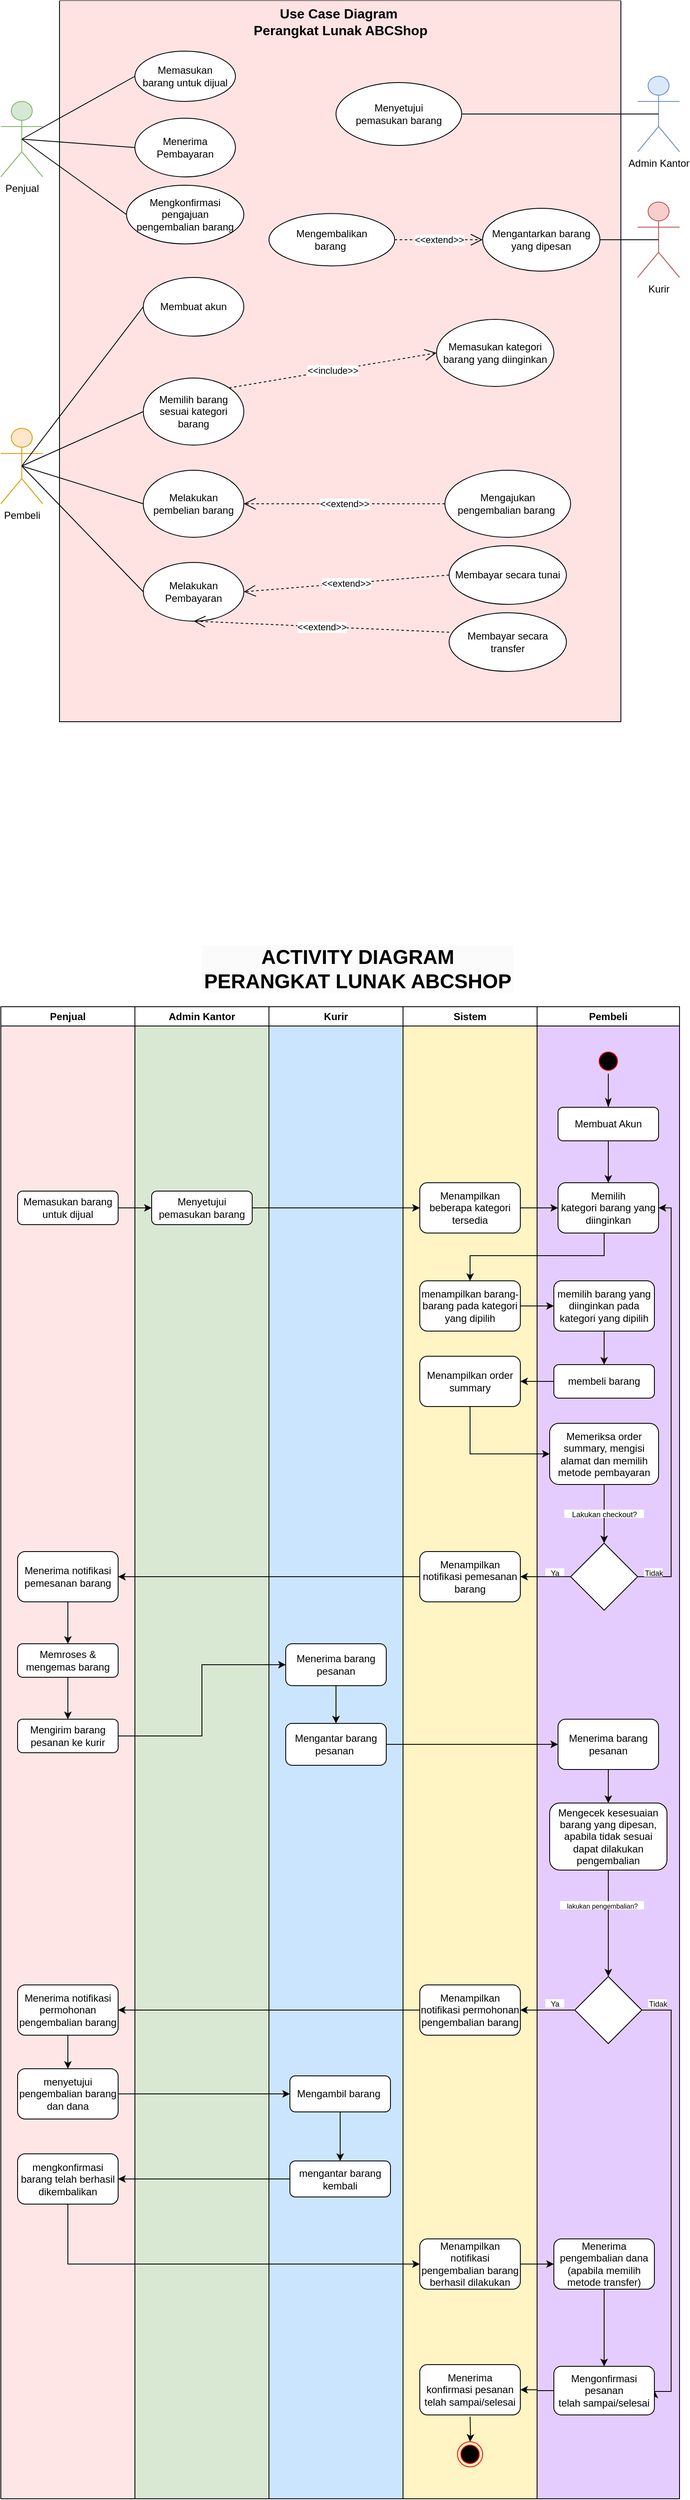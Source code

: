 <mxfile version="21.1.1" type="github" pages="2">
  <diagram name="Page-1" id="WMPTcS08lWb3K9hCGUmL">
    <mxGraphModel dx="1222" dy="658" grid="1" gridSize="10" guides="1" tooltips="1" connect="1" arrows="1" fold="1" page="1" pageScale="1" pageWidth="850" pageHeight="1100" math="0" shadow="0">
      <root>
        <mxCell id="0" />
        <mxCell id="1" parent="0" />
        <mxCell id="j7uFFj0VMb9B0_QQSw2X-1" value="" style="swimlane;startSize=0;swimlaneFillColor=#FFE3E3;" parent="1" vertex="1">
          <mxGeometry x="90" y="40" width="670" height="860" as="geometry" />
        </mxCell>
        <mxCell id="j7uFFj0VMb9B0_QQSw2X-5" value="Memasukan &lt;br&gt;barang untuk dijual&lt;span id=&quot;docs-internal-guid-a7f95895-7fff-6457-1440-3f78a3bd2c53&quot;&gt;&lt;/span&gt;" style="ellipse;whiteSpace=wrap;html=1;" parent="j7uFFj0VMb9B0_QQSw2X-1" vertex="1">
          <mxGeometry x="90" y="60" width="120" height="60" as="geometry" />
        </mxCell>
        <mxCell id="j7uFFj0VMb9B0_QQSw2X-7" value="Menerima Pembayaran&lt;span id=&quot;docs-internal-guid-a7f95895-7fff-6457-1440-3f78a3bd2c53&quot;&gt;&lt;/span&gt;" style="ellipse;whiteSpace=wrap;html=1;" parent="j7uFFj0VMb9B0_QQSw2X-1" vertex="1">
          <mxGeometry x="90" y="140" width="120" height="70" as="geometry" />
        </mxCell>
        <mxCell id="j7uFFj0VMb9B0_QQSw2X-9" value="Memilih barang sesuai kategori barang&lt;span id=&quot;docs-internal-guid-a7f95895-7fff-6457-1440-3f78a3bd2c53&quot;&gt;&lt;/span&gt;" style="ellipse;whiteSpace=wrap;html=1;" parent="j7uFFj0VMb9B0_QQSw2X-1" vertex="1">
          <mxGeometry x="100" y="450" width="120" height="80" as="geometry" />
        </mxCell>
        <mxCell id="j7uFFj0VMb9B0_QQSw2X-10" value="Memasukan kategori barang yang diinginkan&lt;span id=&quot;docs-internal-guid-a7f95895-7fff-6457-1440-3f78a3bd2c53&quot;&gt;&lt;/span&gt;" style="ellipse;whiteSpace=wrap;html=1;" parent="j7uFFj0VMb9B0_QQSw2X-1" vertex="1">
          <mxGeometry x="450" y="380" width="140" height="80" as="geometry" />
        </mxCell>
        <mxCell id="j7uFFj0VMb9B0_QQSw2X-11" value="Melakukan &lt;br&gt;pembelian barang&lt;span id=&quot;docs-internal-guid-a7f95895-7fff-6457-1440-3f78a3bd2c53&quot;&gt;&lt;/span&gt;" style="ellipse;whiteSpace=wrap;html=1;" parent="j7uFFj0VMb9B0_QQSw2X-1" vertex="1">
          <mxGeometry x="100" y="560" width="120" height="80" as="geometry" />
        </mxCell>
        <mxCell id="j7uFFj0VMb9B0_QQSw2X-12" value="&lt;span id=&quot;docs-internal-guid-32751787-7fff-f40b-053c-c122ccb1751d&quot;&gt;&lt;/span&gt;Mengajukan&lt;br&gt;pengembalian barang&amp;nbsp;" style="ellipse;whiteSpace=wrap;html=1;" parent="j7uFFj0VMb9B0_QQSw2X-1" vertex="1">
          <mxGeometry x="460" y="560" width="150" height="80" as="geometry" />
        </mxCell>
        <mxCell id="j7uFFj0VMb9B0_QQSw2X-13" value="Melakukan Pembayaran" style="ellipse;whiteSpace=wrap;html=1;" parent="j7uFFj0VMb9B0_QQSw2X-1" vertex="1">
          <mxGeometry x="100" y="670" width="120" height="70" as="geometry" />
        </mxCell>
        <mxCell id="j7uFFj0VMb9B0_QQSw2X-14" value="Menyetujui &lt;br&gt;pemasukan barang" style="ellipse;whiteSpace=wrap;html=1;" parent="j7uFFj0VMb9B0_QQSw2X-1" vertex="1">
          <mxGeometry x="330" y="97.5" width="150" height="75" as="geometry" />
        </mxCell>
        <mxCell id="j7uFFj0VMb9B0_QQSw2X-21" value="&lt;b&gt;&lt;font style=&quot;font-size: 16px;&quot;&gt;Use Case Diagram&amp;nbsp; Perangkat Lunak ABCShop&lt;/font&gt;&lt;/b&gt;" style="text;html=1;strokeColor=none;fillColor=none;align=center;verticalAlign=middle;whiteSpace=wrap;rounded=0;" parent="j7uFFj0VMb9B0_QQSw2X-1" vertex="1">
          <mxGeometry x="223" y="10" width="225" height="30" as="geometry" />
        </mxCell>
        <mxCell id="j7uFFj0VMb9B0_QQSw2X-22" value="&amp;lt;&amp;lt;include&amp;gt;&amp;gt;" style="endArrow=open;endSize=12;dashed=1;html=1;rounded=0;exitX=1;exitY=0;exitDx=0;exitDy=0;entryX=0;entryY=0.5;entryDx=0;entryDy=0;" parent="j7uFFj0VMb9B0_QQSw2X-1" source="j7uFFj0VMb9B0_QQSw2X-9" target="j7uFFj0VMb9B0_QQSw2X-10" edge="1">
          <mxGeometry width="160" relative="1" as="geometry">
            <mxPoint x="205" y="469.5" as="sourcePoint" />
            <mxPoint x="330" y="390" as="targetPoint" />
          </mxGeometry>
        </mxCell>
        <mxCell id="j7uFFj0VMb9B0_QQSw2X-24" value="&amp;lt;&amp;lt;extend&amp;gt;&amp;gt;" style="endArrow=open;endSize=12;dashed=1;html=1;rounded=0;exitX=0;exitY=0.5;exitDx=0;exitDy=0;entryX=1;entryY=0.5;entryDx=0;entryDy=0;" parent="j7uFFj0VMb9B0_QQSw2X-1" source="j7uFFj0VMb9B0_QQSw2X-12" target="j7uFFj0VMb9B0_QQSw2X-11" edge="1">
          <mxGeometry width="160" relative="1" as="geometry">
            <mxPoint x="200" y="600" as="sourcePoint" />
            <mxPoint x="320" y="550" as="targetPoint" />
          </mxGeometry>
        </mxCell>
        <mxCell id="j7uFFj0VMb9B0_QQSw2X-26" value="Membayar secara transfer" style="ellipse;whiteSpace=wrap;html=1;" parent="j7uFFj0VMb9B0_QQSw2X-1" vertex="1">
          <mxGeometry x="465" y="730" width="140" height="70" as="geometry" />
        </mxCell>
        <mxCell id="j7uFFj0VMb9B0_QQSw2X-27" value="&amp;lt;&amp;lt;extend&amp;gt;&amp;gt;" style="endArrow=open;endSize=12;dashed=1;html=1;rounded=0;exitX=0;exitY=0.333;exitDx=0;exitDy=0;entryX=0.5;entryY=1;entryDx=0;entryDy=0;exitPerimeter=0;" parent="j7uFFj0VMb9B0_QQSw2X-1" source="j7uFFj0VMb9B0_QQSw2X-26" target="j7uFFj0VMb9B0_QQSw2X-13" edge="1">
          <mxGeometry width="160" relative="1" as="geometry">
            <mxPoint x="329" y="634" as="sourcePoint" />
            <mxPoint x="191" y="620" as="targetPoint" />
          </mxGeometry>
        </mxCell>
        <mxCell id="qfWqqg0GBeRQuwNFtrHV-4" value="Membuat akun" style="ellipse;whiteSpace=wrap;html=1;" parent="j7uFFj0VMb9B0_QQSw2X-1" vertex="1">
          <mxGeometry x="100" y="330" width="120" height="70" as="geometry" />
        </mxCell>
        <mxCell id="qfWqqg0GBeRQuwNFtrHV-7" value="Membayar secara tunai" style="ellipse;whiteSpace=wrap;html=1;" parent="j7uFFj0VMb9B0_QQSw2X-1" vertex="1">
          <mxGeometry x="465" y="650" width="140" height="70" as="geometry" />
        </mxCell>
        <mxCell id="qfWqqg0GBeRQuwNFtrHV-9" value="&amp;lt;&amp;lt;extend&amp;gt;&amp;gt;" style="endArrow=open;endSize=12;dashed=1;html=1;rounded=0;exitX=0;exitY=0.5;exitDx=0;exitDy=0;entryX=1;entryY=0.5;entryDx=0;entryDy=0;" parent="j7uFFj0VMb9B0_QQSw2X-1" source="qfWqqg0GBeRQuwNFtrHV-7" target="j7uFFj0VMb9B0_QQSw2X-13" edge="1">
          <mxGeometry width="160" relative="1" as="geometry">
            <mxPoint x="385" y="642" as="sourcePoint" />
            <mxPoint x="205" y="650" as="targetPoint" />
          </mxGeometry>
        </mxCell>
        <mxCell id="_J6b6kvtOCf_ExvjXbg1-1" value="Mengantarkan barang &lt;br&gt;yang dipesan" style="ellipse;whiteSpace=wrap;html=1;" parent="j7uFFj0VMb9B0_QQSw2X-1" vertex="1">
          <mxGeometry x="505" y="247.5" width="140" height="75" as="geometry" />
        </mxCell>
        <mxCell id="_J6b6kvtOCf_ExvjXbg1-2" value="Mengembalikan &lt;br&gt;barang&amp;nbsp;" style="ellipse;whiteSpace=wrap;html=1;" parent="j7uFFj0VMb9B0_QQSw2X-1" vertex="1">
          <mxGeometry x="250" y="253.75" width="150" height="62.5" as="geometry" />
        </mxCell>
        <mxCell id="_J6b6kvtOCf_ExvjXbg1-7" value="&amp;lt;&amp;lt;extend&amp;gt;&amp;gt;" style="endArrow=open;endSize=12;dashed=1;html=1;rounded=0;exitX=1;exitY=0.5;exitDx=0;exitDy=0;entryX=0;entryY=0.5;entryDx=0;entryDy=0;" parent="j7uFFj0VMb9B0_QQSw2X-1" source="_J6b6kvtOCf_ExvjXbg1-2" target="_J6b6kvtOCf_ExvjXbg1-1" edge="1">
          <mxGeometry width="160" relative="1" as="geometry">
            <mxPoint x="186" y="312" as="sourcePoint" />
            <mxPoint x="364" y="270" as="targetPoint" />
            <Array as="points" />
          </mxGeometry>
        </mxCell>
        <mxCell id="TZj0bOSMbORoZklCW9Lz-1" value="Mengkonfirmasi pengajuan &lt;br&gt;pengembalian barang" style="ellipse;whiteSpace=wrap;html=1;" vertex="1" parent="j7uFFj0VMb9B0_QQSw2X-1">
          <mxGeometry x="80" y="220" width="140" height="70" as="geometry" />
        </mxCell>
        <mxCell id="j7uFFj0VMb9B0_QQSw2X-2" value="Penjual" style="shape=umlActor;verticalLabelPosition=bottom;verticalAlign=top;html=1;outlineConnect=0;fillColor=#d5e8d4;strokeColor=#82b366;" parent="1" vertex="1">
          <mxGeometry x="20" y="160" width="50" height="90" as="geometry" />
        </mxCell>
        <mxCell id="j7uFFj0VMb9B0_QQSw2X-3" value="Pembeli" style="shape=umlActor;verticalLabelPosition=bottom;verticalAlign=top;html=1;outlineConnect=0;fillColor=#ffe6cc;strokeColor=#d79b00;" parent="1" vertex="1">
          <mxGeometry x="20" y="550" width="50" height="90" as="geometry" />
        </mxCell>
        <mxCell id="j7uFFj0VMb9B0_QQSw2X-4" value="Admin Kantor" style="shape=umlActor;verticalLabelPosition=bottom;verticalAlign=top;html=1;outlineConnect=0;fillColor=#dae8fc;strokeColor=#6c8ebf;" parent="1" vertex="1">
          <mxGeometry x="780" y="130" width="50" height="90" as="geometry" />
        </mxCell>
        <mxCell id="j7uFFj0VMb9B0_QQSw2X-15" value="" style="endArrow=none;html=1;rounded=0;exitX=0.5;exitY=0.5;exitDx=0;exitDy=0;exitPerimeter=0;entryX=0;entryY=0.5;entryDx=0;entryDy=0;" parent="1" source="j7uFFj0VMb9B0_QQSw2X-2" target="j7uFFj0VMb9B0_QQSw2X-5" edge="1">
          <mxGeometry width="50" height="50" relative="1" as="geometry">
            <mxPoint x="160" y="180" as="sourcePoint" />
            <mxPoint x="210" y="130" as="targetPoint" />
          </mxGeometry>
        </mxCell>
        <mxCell id="j7uFFj0VMb9B0_QQSw2X-16" value="" style="endArrow=none;html=1;rounded=0;entryX=0;entryY=0.5;entryDx=0;entryDy=0;exitX=0.5;exitY=0.5;exitDx=0;exitDy=0;exitPerimeter=0;" parent="1" source="j7uFFj0VMb9B0_QQSw2X-2" target="j7uFFj0VMb9B0_QQSw2X-7" edge="1">
          <mxGeometry width="50" height="50" relative="1" as="geometry">
            <mxPoint x="160" y="230" as="sourcePoint" />
            <mxPoint x="210" y="180" as="targetPoint" />
          </mxGeometry>
        </mxCell>
        <mxCell id="j7uFFj0VMb9B0_QQSw2X-17" value="" style="endArrow=none;html=1;rounded=0;exitX=0.5;exitY=0.5;exitDx=0;exitDy=0;exitPerimeter=0;entryX=0;entryY=0.5;entryDx=0;entryDy=0;" parent="1" source="j7uFFj0VMb9B0_QQSw2X-3" target="j7uFFj0VMb9B0_QQSw2X-9" edge="1">
          <mxGeometry width="50" height="50" relative="1" as="geometry">
            <mxPoint x="135" y="590" as="sourcePoint" />
            <mxPoint x="185" y="540" as="targetPoint" />
          </mxGeometry>
        </mxCell>
        <mxCell id="j7uFFj0VMb9B0_QQSw2X-18" value="" style="endArrow=none;html=1;rounded=0;exitX=0.5;exitY=0.5;exitDx=0;exitDy=0;exitPerimeter=0;entryX=0;entryY=0.5;entryDx=0;entryDy=0;" parent="1" source="j7uFFj0VMb9B0_QQSw2X-3" target="j7uFFj0VMb9B0_QQSw2X-11" edge="1">
          <mxGeometry width="50" height="50" relative="1" as="geometry">
            <mxPoint x="110" y="610" as="sourcePoint" />
            <mxPoint x="245" y="520" as="targetPoint" />
          </mxGeometry>
        </mxCell>
        <mxCell id="j7uFFj0VMb9B0_QQSw2X-19" value="" style="endArrow=none;html=1;rounded=0;entryX=0;entryY=0.5;entryDx=0;entryDy=0;exitX=0.5;exitY=0.5;exitDx=0;exitDy=0;exitPerimeter=0;" parent="1" source="j7uFFj0VMb9B0_QQSw2X-3" target="j7uFFj0VMb9B0_QQSw2X-13" edge="1">
          <mxGeometry width="50" height="50" relative="1" as="geometry">
            <mxPoint x="100" y="570" as="sourcePoint" />
            <mxPoint x="255" y="530" as="targetPoint" />
          </mxGeometry>
        </mxCell>
        <mxCell id="j7uFFj0VMb9B0_QQSw2X-20" value="" style="endArrow=none;html=1;rounded=0;entryX=0.5;entryY=0.5;entryDx=0;entryDy=0;entryPerimeter=0;exitX=1;exitY=0.5;exitDx=0;exitDy=0;" parent="1" source="j7uFFj0VMb9B0_QQSw2X-14" target="j7uFFj0VMb9B0_QQSw2X-4" edge="1">
          <mxGeometry width="50" height="50" relative="1" as="geometry">
            <mxPoint x="670" y="250" as="sourcePoint" />
            <mxPoint x="720" y="200" as="targetPoint" />
          </mxGeometry>
        </mxCell>
        <mxCell id="qfWqqg0GBeRQuwNFtrHV-5" value="" style="endArrow=none;html=1;rounded=0;entryX=0;entryY=0.5;entryDx=0;entryDy=0;exitX=0.5;exitY=0.5;exitDx=0;exitDy=0;exitPerimeter=0;" parent="1" source="j7uFFj0VMb9B0_QQSw2X-3" target="qfWqqg0GBeRQuwNFtrHV-4" edge="1">
          <mxGeometry width="50" height="50" relative="1" as="geometry">
            <mxPoint x="110" y="580" as="sourcePoint" />
            <mxPoint x="245" y="730" as="targetPoint" />
          </mxGeometry>
        </mxCell>
        <mxCell id="qfWqqg0GBeRQuwNFtrHV-317" value="&lt;h1 style=&quot;border-color: var(--border-color); color: rgb(0, 0, 0); font-variant-ligatures: normal; font-variant-caps: normal; letter-spacing: normal; orphans: 2; text-align: center; text-indent: 0px; text-transform: none; widows: 2; word-spacing: 0px; -webkit-text-stroke-width: 0px; background-color: rgb(251, 251, 251);&quot;&gt;&lt;span style=&quot;border-color: var(--border-color);&quot;&gt;ACTIVITY DIAGRAM PERANGKAT LUNAK ABCSHOP&lt;/span&gt;&lt;/h1&gt;" style="text;whiteSpace=wrap;html=1;fontStyle=1;fontFamily=Helvetica;spacing=0;verticalAlign=middle;" parent="1" vertex="1">
          <mxGeometry x="260" y="1160" width="370" height="70" as="geometry" />
        </mxCell>
        <mxCell id="_J6b6kvtOCf_ExvjXbg1-3" value="Kurir" style="shape=umlActor;verticalLabelPosition=bottom;verticalAlign=top;html=1;outlineConnect=0;fillColor=#f8cecc;strokeColor=#b85450;" parent="1" vertex="1">
          <mxGeometry x="780" y="280" width="50" height="90" as="geometry" />
        </mxCell>
        <mxCell id="_J6b6kvtOCf_ExvjXbg1-5" value="" style="endArrow=none;html=1;rounded=0;entryX=0.5;entryY=0.5;entryDx=0;entryDy=0;entryPerimeter=0;exitX=1;exitY=0.5;exitDx=0;exitDy=0;" parent="1" source="_J6b6kvtOCf_ExvjXbg1-1" target="_J6b6kvtOCf_ExvjXbg1-3" edge="1">
          <mxGeometry width="50" height="50" relative="1" as="geometry">
            <mxPoint x="630" y="272" as="sourcePoint" />
            <mxPoint x="775" y="271.73" as="targetPoint" />
          </mxGeometry>
        </mxCell>
        <mxCell id="I9VFEbyjpKkMFN8h952U-143" value="Penjual" style="swimlane;whiteSpace=wrap;html=1;startSize=23;swimlaneFillColor=#FFE6E6;" vertex="1" parent="1">
          <mxGeometry x="20" y="1240" width="160" height="1780" as="geometry" />
        </mxCell>
        <mxCell id="I9VFEbyjpKkMFN8h952U-145" value="Memasukan barang&lt;br style=&quot;border-color: var(--border-color);&quot;&gt;untuk dijual" style="rounded=1;whiteSpace=wrap;html=1;" vertex="1" parent="I9VFEbyjpKkMFN8h952U-143">
          <mxGeometry x="20" y="220" width="120" height="40" as="geometry" />
        </mxCell>
        <mxCell id="I9VFEbyjpKkMFN8h952U-147" value="" style="edgeStyle=orthogonalEdgeStyle;rounded=0;orthogonalLoop=1;jettySize=auto;html=1;" edge="1" parent="I9VFEbyjpKkMFN8h952U-143" source="I9VFEbyjpKkMFN8h952U-148" target="I9VFEbyjpKkMFN8h952U-150">
          <mxGeometry relative="1" as="geometry" />
        </mxCell>
        <mxCell id="I9VFEbyjpKkMFN8h952U-148" value="Menerima notifikasi pemesanan barang" style="rounded=1;whiteSpace=wrap;html=1;" vertex="1" parent="I9VFEbyjpKkMFN8h952U-143">
          <mxGeometry x="20" y="650" width="120" height="60" as="geometry" />
        </mxCell>
        <mxCell id="I9VFEbyjpKkMFN8h952U-149" value="" style="edgeStyle=orthogonalEdgeStyle;rounded=0;orthogonalLoop=1;jettySize=auto;html=1;" edge="1" parent="I9VFEbyjpKkMFN8h952U-143" source="I9VFEbyjpKkMFN8h952U-150" target="I9VFEbyjpKkMFN8h952U-151">
          <mxGeometry relative="1" as="geometry" />
        </mxCell>
        <mxCell id="I9VFEbyjpKkMFN8h952U-150" value="Memroses &amp;amp; mengemas barang" style="rounded=1;whiteSpace=wrap;html=1;" vertex="1" parent="I9VFEbyjpKkMFN8h952U-143">
          <mxGeometry x="20" y="760" width="120" height="40" as="geometry" />
        </mxCell>
        <mxCell id="I9VFEbyjpKkMFN8h952U-151" value="Mengirim barang&lt;br&gt;pesanan ke kurir" style="rounded=1;whiteSpace=wrap;html=1;" vertex="1" parent="I9VFEbyjpKkMFN8h952U-143">
          <mxGeometry x="20" y="850" width="120" height="40" as="geometry" />
        </mxCell>
        <mxCell id="I9VFEbyjpKkMFN8h952U-152" value="" style="edgeStyle=orthogonalEdgeStyle;rounded=0;orthogonalLoop=1;jettySize=auto;html=1;" edge="1" parent="I9VFEbyjpKkMFN8h952U-143" source="I9VFEbyjpKkMFN8h952U-153" target="I9VFEbyjpKkMFN8h952U-154">
          <mxGeometry relative="1" as="geometry" />
        </mxCell>
        <mxCell id="I9VFEbyjpKkMFN8h952U-153" value="Menerima notifikasi permohonan pengembalian barang" style="rounded=1;whiteSpace=wrap;html=1;" vertex="1" parent="I9VFEbyjpKkMFN8h952U-143">
          <mxGeometry x="20" y="1167" width="120" height="60" as="geometry" />
        </mxCell>
        <mxCell id="I9VFEbyjpKkMFN8h952U-154" value="menyetujui pengembalian barang dan dana" style="rounded=1;whiteSpace=wrap;html=1;" vertex="1" parent="I9VFEbyjpKkMFN8h952U-143">
          <mxGeometry x="20" y="1267" width="120" height="60" as="geometry" />
        </mxCell>
        <mxCell id="UR1YK07taxulq5GnLhqf-6" value="mengkonfirmasi barang telah berhasil dikembalikan" style="rounded=1;whiteSpace=wrap;html=1;" vertex="1" parent="I9VFEbyjpKkMFN8h952U-143">
          <mxGeometry x="20" y="1368.5" width="120" height="60" as="geometry" />
        </mxCell>
        <mxCell id="I9VFEbyjpKkMFN8h952U-155" value="Admin Kantor" style="swimlane;whiteSpace=wrap;html=1;swimlaneFillColor=#D9E8D3;" vertex="1" parent="1">
          <mxGeometry x="180" y="1240" width="160" height="1780" as="geometry" />
        </mxCell>
        <mxCell id="I9VFEbyjpKkMFN8h952U-156" value="Menyetujui pemasukan barang" style="rounded=1;whiteSpace=wrap;html=1;" vertex="1" parent="I9VFEbyjpKkMFN8h952U-155">
          <mxGeometry x="20" y="220" width="120" height="40" as="geometry" />
        </mxCell>
        <mxCell id="I9VFEbyjpKkMFN8h952U-157" value="Kurir" style="swimlane;whiteSpace=wrap;html=1;swimlaneFillColor=#CCE5FF;" vertex="1" parent="1">
          <mxGeometry x="340" y="1240" width="160" height="1780" as="geometry" />
        </mxCell>
        <mxCell id="I9VFEbyjpKkMFN8h952U-158" value="" style="edgeStyle=orthogonalEdgeStyle;rounded=0;orthogonalLoop=1;jettySize=auto;html=1;" edge="1" parent="I9VFEbyjpKkMFN8h952U-157" source="I9VFEbyjpKkMFN8h952U-159" target="I9VFEbyjpKkMFN8h952U-160">
          <mxGeometry relative="1" as="geometry" />
        </mxCell>
        <mxCell id="I9VFEbyjpKkMFN8h952U-159" value="Menerima barang pesanan" style="rounded=1;whiteSpace=wrap;html=1;" vertex="1" parent="I9VFEbyjpKkMFN8h952U-157">
          <mxGeometry x="20" y="760" width="120" height="50" as="geometry" />
        </mxCell>
        <mxCell id="I9VFEbyjpKkMFN8h952U-160" value="Mengantar barang pesanan&amp;nbsp;" style="rounded=1;whiteSpace=wrap;html=1;" vertex="1" parent="I9VFEbyjpKkMFN8h952U-157">
          <mxGeometry x="20" y="855" width="120" height="50" as="geometry" />
        </mxCell>
        <mxCell id="I9VFEbyjpKkMFN8h952U-161" value="" style="edgeStyle=orthogonalEdgeStyle;rounded=0;orthogonalLoop=1;jettySize=auto;html=1;" edge="1" parent="I9VFEbyjpKkMFN8h952U-157" source="I9VFEbyjpKkMFN8h952U-162" target="I9VFEbyjpKkMFN8h952U-163">
          <mxGeometry relative="1" as="geometry" />
        </mxCell>
        <mxCell id="I9VFEbyjpKkMFN8h952U-162" value="Mengambil barang&amp;nbsp;" style="rounded=1;whiteSpace=wrap;html=1;" vertex="1" parent="I9VFEbyjpKkMFN8h952U-157">
          <mxGeometry x="25" y="1275.5" width="120" height="43" as="geometry" />
        </mxCell>
        <mxCell id="I9VFEbyjpKkMFN8h952U-163" value="mengantar barang kembali" style="rounded=1;whiteSpace=wrap;html=1;" vertex="1" parent="I9VFEbyjpKkMFN8h952U-157">
          <mxGeometry x="25" y="1377" width="120" height="43" as="geometry" />
        </mxCell>
        <mxCell id="I9VFEbyjpKkMFN8h952U-164" value="Sistem" style="swimlane;whiteSpace=wrap;html=1;swimlaneFillColor=#FFF4C3;" vertex="1" parent="1">
          <mxGeometry x="500" y="1240" width="160" height="1780" as="geometry" />
        </mxCell>
        <mxCell id="I9VFEbyjpKkMFN8h952U-165" value="Menampilkan beberapa kategori tersedia" style="rounded=1;whiteSpace=wrap;html=1;" vertex="1" parent="I9VFEbyjpKkMFN8h952U-164">
          <mxGeometry x="20" y="210" width="120" height="60" as="geometry" />
        </mxCell>
        <mxCell id="I9VFEbyjpKkMFN8h952U-166" value="menampilkan barang-barang pada kategori yang dipilih" style="rounded=1;whiteSpace=wrap;html=1;" vertex="1" parent="I9VFEbyjpKkMFN8h952U-164">
          <mxGeometry x="20" y="327" width="120" height="60" as="geometry" />
        </mxCell>
        <mxCell id="I9VFEbyjpKkMFN8h952U-167" value="Menampilkan order summary" style="rounded=1;whiteSpace=wrap;html=1;" vertex="1" parent="I9VFEbyjpKkMFN8h952U-164">
          <mxGeometry x="20" y="417" width="120" height="60" as="geometry" />
        </mxCell>
        <mxCell id="I9VFEbyjpKkMFN8h952U-168" value="Menampilkan notifikasi pemesanan barang" style="rounded=1;whiteSpace=wrap;html=1;" vertex="1" parent="I9VFEbyjpKkMFN8h952U-164">
          <mxGeometry x="20" y="650" width="120" height="60" as="geometry" />
        </mxCell>
        <mxCell id="I9VFEbyjpKkMFN8h952U-169" value="" style="edgeStyle=orthogonalEdgeStyle;rounded=0;orthogonalLoop=1;jettySize=auto;html=1;" edge="1" parent="I9VFEbyjpKkMFN8h952U-164" target="I9VFEbyjpKkMFN8h952U-175">
          <mxGeometry relative="1" as="geometry">
            <mxPoint x="80.043" y="1682" as="sourcePoint" />
          </mxGeometry>
        </mxCell>
        <mxCell id="I9VFEbyjpKkMFN8h952U-170" value="Menerima &lt;br&gt;konfirmasi pesanan telah sampai/selesai" style="rounded=1;whiteSpace=wrap;html=1;" vertex="1" parent="I9VFEbyjpKkMFN8h952U-164">
          <mxGeometry x="20" y="1620" width="120" height="60" as="geometry" />
        </mxCell>
        <mxCell id="I9VFEbyjpKkMFN8h952U-171" value="Menampilkan notifikasi permohonan pengembalian barang" style="rounded=1;whiteSpace=wrap;html=1;" vertex="1" parent="I9VFEbyjpKkMFN8h952U-164">
          <mxGeometry x="20" y="1167" width="120" height="60" as="geometry" />
        </mxCell>
        <mxCell id="I9VFEbyjpKkMFN8h952U-173" value="Menampilkan notifikasi pengembalian barang berhasil dilakukan" style="whiteSpace=wrap;html=1;rounded=1;" vertex="1" parent="I9VFEbyjpKkMFN8h952U-164">
          <mxGeometry x="20" y="1470" width="120" height="60" as="geometry" />
        </mxCell>
        <mxCell id="I9VFEbyjpKkMFN8h952U-175" value="" style="ellipse;html=1;shape=endState;fillColor=#000000;strokeColor=#ff0000;" vertex="1" parent="I9VFEbyjpKkMFN8h952U-164">
          <mxGeometry x="65" y="1712" width="30" height="30" as="geometry" />
        </mxCell>
        <mxCell id="I9VFEbyjpKkMFN8h952U-176" value="Pembeli" style="swimlane;whiteSpace=wrap;html=1;swimlaneFillColor=#E5CCFF;" vertex="1" parent="1">
          <mxGeometry x="660" y="1240" width="170" height="1780" as="geometry" />
        </mxCell>
        <mxCell id="I9VFEbyjpKkMFN8h952U-177" value="Memilih&lt;br style=&quot;border-color: var(--border-color);&quot;&gt;kategori barang yang diinginkan" style="rounded=1;whiteSpace=wrap;html=1;" vertex="1" parent="I9VFEbyjpKkMFN8h952U-176">
          <mxGeometry x="25" y="210" width="120" height="60" as="geometry" />
        </mxCell>
        <mxCell id="I9VFEbyjpKkMFN8h952U-178" value="" style="edgeStyle=orthogonalEdgeStyle;rounded=0;orthogonalLoop=1;jettySize=auto;html=1;" edge="1" parent="I9VFEbyjpKkMFN8h952U-176" source="I9VFEbyjpKkMFN8h952U-179" target="I9VFEbyjpKkMFN8h952U-180">
          <mxGeometry relative="1" as="geometry" />
        </mxCell>
        <mxCell id="I9VFEbyjpKkMFN8h952U-179" value="memilih barang yang diinginkan pada kategori yang dipilih" style="rounded=1;whiteSpace=wrap;html=1;" vertex="1" parent="I9VFEbyjpKkMFN8h952U-176">
          <mxGeometry x="20" y="327" width="120" height="60" as="geometry" />
        </mxCell>
        <mxCell id="I9VFEbyjpKkMFN8h952U-180" value="membeli barang" style="rounded=1;whiteSpace=wrap;html=1;" vertex="1" parent="I9VFEbyjpKkMFN8h952U-176">
          <mxGeometry x="20" y="427" width="120" height="40" as="geometry" />
        </mxCell>
        <mxCell id="I9VFEbyjpKkMFN8h952U-181" style="edgeStyle=orthogonalEdgeStyle;rounded=0;orthogonalLoop=1;jettySize=auto;html=1;entryX=0.5;entryY=0;entryDx=0;entryDy=0;exitX=0.5;exitY=1;exitDx=0;exitDy=0;" edge="1" parent="I9VFEbyjpKkMFN8h952U-176" source="I9VFEbyjpKkMFN8h952U-182" target="I9VFEbyjpKkMFN8h952U-184">
          <mxGeometry relative="1" as="geometry">
            <mxPoint x="80" y="620" as="sourcePoint" />
          </mxGeometry>
        </mxCell>
        <mxCell id="I9VFEbyjpKkMFN8h952U-182" value="Memeriksa order summary, mengisi alamat dan memilih metode pembayaran" style="rounded=1;whiteSpace=wrap;html=1;" vertex="1" parent="I9VFEbyjpKkMFN8h952U-176">
          <mxGeometry x="15" y="497" width="130" height="73" as="geometry" />
        </mxCell>
        <mxCell id="I9VFEbyjpKkMFN8h952U-183" style="edgeStyle=orthogonalEdgeStyle;rounded=0;orthogonalLoop=1;jettySize=auto;html=1;entryX=1;entryY=0.5;entryDx=0;entryDy=0;exitX=1;exitY=0.5;exitDx=0;exitDy=0;" edge="1" parent="I9VFEbyjpKkMFN8h952U-176" source="I9VFEbyjpKkMFN8h952U-184" target="I9VFEbyjpKkMFN8h952U-177">
          <mxGeometry relative="1" as="geometry">
            <Array as="points">
              <mxPoint x="160" y="680" />
              <mxPoint x="160" y="240" />
            </Array>
          </mxGeometry>
        </mxCell>
        <mxCell id="I9VFEbyjpKkMFN8h952U-184" value="" style="rhombus;whiteSpace=wrap;html=1;" vertex="1" parent="I9VFEbyjpKkMFN8h952U-176">
          <mxGeometry x="40" y="640" width="80" height="80" as="geometry" />
        </mxCell>
        <mxCell id="I9VFEbyjpKkMFN8h952U-185" value="&lt;font style=&quot;font-size: 9px;&quot;&gt;Lakukan checkout?&lt;/font&gt;" style="text;html=1;strokeColor=none;fillColor=default;align=center;verticalAlign=middle;whiteSpace=wrap;rounded=0;" vertex="1" parent="I9VFEbyjpKkMFN8h952U-176">
          <mxGeometry x="32.5" y="600" width="95" height="10" as="geometry" />
        </mxCell>
        <mxCell id="I9VFEbyjpKkMFN8h952U-186" value="&lt;font style=&quot;font-size: 9px;&quot;&gt;Ya&lt;/font&gt;" style="text;html=1;strokeColor=none;fillColor=default;align=center;verticalAlign=middle;whiteSpace=wrap;rounded=0;" vertex="1" parent="I9VFEbyjpKkMFN8h952U-176">
          <mxGeometry x="10" y="670" width="22.5" height="10" as="geometry" />
        </mxCell>
        <mxCell id="UR1YK07taxulq5GnLhqf-5" value="" style="edgeStyle=orthogonalEdgeStyle;rounded=0;orthogonalLoop=1;jettySize=auto;html=1;" edge="1" parent="I9VFEbyjpKkMFN8h952U-176" source="I9VFEbyjpKkMFN8h952U-188" target="I9VFEbyjpKkMFN8h952U-190">
          <mxGeometry relative="1" as="geometry" />
        </mxCell>
        <mxCell id="I9VFEbyjpKkMFN8h952U-188" value="Menerima barang pesanan" style="rounded=1;whiteSpace=wrap;html=1;" vertex="1" parent="I9VFEbyjpKkMFN8h952U-176">
          <mxGeometry x="25" y="850" width="120" height="60" as="geometry" />
        </mxCell>
        <mxCell id="I9VFEbyjpKkMFN8h952U-189" value="" style="edgeStyle=orthogonalEdgeStyle;rounded=0;orthogonalLoop=1;jettySize=auto;html=1;exitX=0.5;exitY=1;exitDx=0;exitDy=0;" edge="1" parent="I9VFEbyjpKkMFN8h952U-176" source="I9VFEbyjpKkMFN8h952U-190" target="I9VFEbyjpKkMFN8h952U-193">
          <mxGeometry relative="1" as="geometry">
            <mxPoint x="80" y="1057" as="sourcePoint" />
          </mxGeometry>
        </mxCell>
        <mxCell id="I9VFEbyjpKkMFN8h952U-190" value="Mengecek kesesuaian barang yang dipesan, apabila tidak sesuai dapat dilakukan pengembalian" style="rounded=1;whiteSpace=wrap;html=1;" vertex="1" parent="I9VFEbyjpKkMFN8h952U-176">
          <mxGeometry x="15" y="950" width="140" height="80" as="geometry" />
        </mxCell>
        <mxCell id="I9VFEbyjpKkMFN8h952U-191" value="&lt;font style=&quot;font-size: 9px;&quot;&gt;Tidak&lt;/font&gt;" style="text;html=1;strokeColor=none;fillColor=default;align=center;verticalAlign=middle;whiteSpace=wrap;rounded=0;" vertex="1" parent="I9VFEbyjpKkMFN8h952U-176">
          <mxGeometry x="127.5" y="670" width="22.5" height="10" as="geometry" />
        </mxCell>
        <mxCell id="I9VFEbyjpKkMFN8h952U-192" value="" style="edgeStyle=orthogonalEdgeStyle;rounded=0;orthogonalLoop=1;jettySize=auto;html=1;exitX=1;exitY=0.5;exitDx=0;exitDy=0;entryX=1;entryY=0.5;entryDx=0;entryDy=0;" edge="1" parent="I9VFEbyjpKkMFN8h952U-176" source="I9VFEbyjpKkMFN8h952U-193" target="I9VFEbyjpKkMFN8h952U-195">
          <mxGeometry relative="1" as="geometry">
            <Array as="points">
              <mxPoint x="160" y="1197" />
              <mxPoint x="160" y="1652" />
            </Array>
          </mxGeometry>
        </mxCell>
        <mxCell id="I9VFEbyjpKkMFN8h952U-193" value="" style="rhombus;whiteSpace=wrap;html=1;" vertex="1" parent="I9VFEbyjpKkMFN8h952U-176">
          <mxGeometry x="45" y="1157" width="80" height="80" as="geometry" />
        </mxCell>
        <mxCell id="I9VFEbyjpKkMFN8h952U-194" value="&lt;font style=&quot;font-size: 8px;&quot;&gt;lakukan pengembalian?&lt;/font&gt;" style="text;html=1;strokeColor=none;fillColor=default;align=center;verticalAlign=middle;whiteSpace=wrap;rounded=0;" vertex="1" parent="I9VFEbyjpKkMFN8h952U-176">
          <mxGeometry x="27.5" y="1067" width="100" height="10" as="geometry" />
        </mxCell>
        <mxCell id="I9VFEbyjpKkMFN8h952U-195" value="Mengonfirmasi pesanan &lt;br&gt;telah sampai/selesai" style="rounded=1;whiteSpace=wrap;html=1;" vertex="1" parent="I9VFEbyjpKkMFN8h952U-176">
          <mxGeometry x="20" y="1622" width="120" height="58" as="geometry" />
        </mxCell>
        <mxCell id="I9VFEbyjpKkMFN8h952U-196" value="&lt;font style=&quot;font-size: 9px;&quot;&gt;Ya&lt;/font&gt;" style="text;html=1;strokeColor=none;fillColor=default;align=center;verticalAlign=middle;whiteSpace=wrap;rounded=0;" vertex="1" parent="I9VFEbyjpKkMFN8h952U-176">
          <mxGeometry x="10" y="1184" width="22.5" height="10" as="geometry" />
        </mxCell>
        <mxCell id="I9VFEbyjpKkMFN8h952U-197" value="&lt;font style=&quot;font-size: 9px;&quot;&gt;Tidak&lt;/font&gt;" style="text;html=1;strokeColor=none;fillColor=default;align=center;verticalAlign=middle;whiteSpace=wrap;rounded=0;" vertex="1" parent="I9VFEbyjpKkMFN8h952U-176">
          <mxGeometry x="132.5" y="1184" width="22.5" height="10" as="geometry" />
        </mxCell>
        <mxCell id="0P5sAnl20cGsUA7zE3eK-1" value="" style="ellipse;html=1;shape=startState;fillColor=#000000;strokeColor=#ff0000;" vertex="1" parent="I9VFEbyjpKkMFN8h952U-176">
          <mxGeometry x="70" y="50" width="30" height="30" as="geometry" />
        </mxCell>
        <mxCell id="0P5sAnl20cGsUA7zE3eK-2" value="" style="edgeStyle=orthogonalEdgeStyle;html=1;verticalAlign=bottom;endArrow=classicThin;endSize=8;strokeColor=#000000;rounded=0;entryX=0.5;entryY=0;entryDx=0;entryDy=0;endFill=1;" edge="1" source="0P5sAnl20cGsUA7zE3eK-1" parent="I9VFEbyjpKkMFN8h952U-176" target="0P5sAnl20cGsUA7zE3eK-3">
          <mxGeometry relative="1" as="geometry">
            <mxPoint x="85" y="140" as="targetPoint" />
          </mxGeometry>
        </mxCell>
        <mxCell id="0P5sAnl20cGsUA7zE3eK-4" style="edgeStyle=orthogonalEdgeStyle;rounded=0;orthogonalLoop=1;jettySize=auto;html=1;entryX=0.5;entryY=0;entryDx=0;entryDy=0;" edge="1" parent="I9VFEbyjpKkMFN8h952U-176" source="0P5sAnl20cGsUA7zE3eK-3" target="I9VFEbyjpKkMFN8h952U-177">
          <mxGeometry relative="1" as="geometry" />
        </mxCell>
        <mxCell id="0P5sAnl20cGsUA7zE3eK-3" value="Membuat Akun" style="rounded=1;whiteSpace=wrap;html=1;" vertex="1" parent="I9VFEbyjpKkMFN8h952U-176">
          <mxGeometry x="25" y="120" width="120" height="40" as="geometry" />
        </mxCell>
        <mxCell id="UR1YK07taxulq5GnLhqf-12" value="" style="edgeStyle=orthogonalEdgeStyle;rounded=0;orthogonalLoop=1;jettySize=auto;html=1;entryX=0.5;entryY=0;entryDx=0;entryDy=0;" edge="1" parent="I9VFEbyjpKkMFN8h952U-176" source="UR1YK07taxulq5GnLhqf-9" target="I9VFEbyjpKkMFN8h952U-195">
          <mxGeometry relative="1" as="geometry">
            <mxPoint x="87.5" y="1570.0" as="targetPoint" />
          </mxGeometry>
        </mxCell>
        <mxCell id="UR1YK07taxulq5GnLhqf-9" value="Menerima pengembalian dana (apabila memilih metode transfer)" style="rounded=1;whiteSpace=wrap;html=1;" vertex="1" parent="I9VFEbyjpKkMFN8h952U-176">
          <mxGeometry x="20" y="1470" width="120" height="60" as="geometry" />
        </mxCell>
        <mxCell id="I9VFEbyjpKkMFN8h952U-198" value="" style="edgeStyle=orthogonalEdgeStyle;rounded=0;orthogonalLoop=1;jettySize=auto;html=1;" edge="1" parent="1" source="I9VFEbyjpKkMFN8h952U-145" target="I9VFEbyjpKkMFN8h952U-156">
          <mxGeometry relative="1" as="geometry" />
        </mxCell>
        <mxCell id="I9VFEbyjpKkMFN8h952U-199" style="edgeStyle=orthogonalEdgeStyle;rounded=0;orthogonalLoop=1;jettySize=auto;html=1;" edge="1" parent="1" source="I9VFEbyjpKkMFN8h952U-156" target="I9VFEbyjpKkMFN8h952U-165">
          <mxGeometry relative="1" as="geometry" />
        </mxCell>
        <mxCell id="I9VFEbyjpKkMFN8h952U-200" style="edgeStyle=orthogonalEdgeStyle;rounded=0;orthogonalLoop=1;jettySize=auto;html=1;" edge="1" parent="1" source="I9VFEbyjpKkMFN8h952U-165" target="I9VFEbyjpKkMFN8h952U-177">
          <mxGeometry relative="1" as="geometry" />
        </mxCell>
        <mxCell id="I9VFEbyjpKkMFN8h952U-201" style="edgeStyle=orthogonalEdgeStyle;rounded=0;orthogonalLoop=1;jettySize=auto;html=1;entryX=0;entryY=0.5;entryDx=0;entryDy=0;" edge="1" parent="1" source="I9VFEbyjpKkMFN8h952U-166" target="I9VFEbyjpKkMFN8h952U-179">
          <mxGeometry relative="1" as="geometry" />
        </mxCell>
        <mxCell id="I9VFEbyjpKkMFN8h952U-202" value="" style="edgeStyle=orthogonalEdgeStyle;rounded=0;orthogonalLoop=1;jettySize=auto;html=1;" edge="1" parent="1" source="I9VFEbyjpKkMFN8h952U-180" target="I9VFEbyjpKkMFN8h952U-167">
          <mxGeometry relative="1" as="geometry" />
        </mxCell>
        <mxCell id="I9VFEbyjpKkMFN8h952U-203" value="" style="edgeStyle=orthogonalEdgeStyle;rounded=0;orthogonalLoop=1;jettySize=auto;html=1;" edge="1" parent="1" source="I9VFEbyjpKkMFN8h952U-184" target="I9VFEbyjpKkMFN8h952U-168">
          <mxGeometry relative="1" as="geometry" />
        </mxCell>
        <mxCell id="I9VFEbyjpKkMFN8h952U-204" style="edgeStyle=orthogonalEdgeStyle;rounded=0;orthogonalLoop=1;jettySize=auto;html=1;entryX=1;entryY=0.5;entryDx=0;entryDy=0;" edge="1" parent="1" source="I9VFEbyjpKkMFN8h952U-168" target="I9VFEbyjpKkMFN8h952U-148">
          <mxGeometry relative="1" as="geometry" />
        </mxCell>
        <mxCell id="I9VFEbyjpKkMFN8h952U-205" style="edgeStyle=orthogonalEdgeStyle;rounded=0;orthogonalLoop=1;jettySize=auto;html=1;entryX=0;entryY=0.5;entryDx=0;entryDy=0;" edge="1" parent="1" source="I9VFEbyjpKkMFN8h952U-151" target="I9VFEbyjpKkMFN8h952U-159">
          <mxGeometry relative="1" as="geometry" />
        </mxCell>
        <mxCell id="I9VFEbyjpKkMFN8h952U-206" style="edgeStyle=orthogonalEdgeStyle;rounded=0;orthogonalLoop=1;jettySize=auto;html=1;entryX=0;entryY=0.5;entryDx=0;entryDy=0;" edge="1" parent="1" source="I9VFEbyjpKkMFN8h952U-160" target="I9VFEbyjpKkMFN8h952U-188">
          <mxGeometry relative="1" as="geometry" />
        </mxCell>
        <mxCell id="I9VFEbyjpKkMFN8h952U-207" value="" style="edgeStyle=orthogonalEdgeStyle;rounded=0;orthogonalLoop=1;jettySize=auto;html=1;entryX=0.5;entryY=0;entryDx=0;entryDy=0;" edge="1" parent="1" source="I9VFEbyjpKkMFN8h952U-177" target="I9VFEbyjpKkMFN8h952U-166">
          <mxGeometry relative="1" as="geometry">
            <Array as="points">
              <mxPoint x="740" y="1537" />
              <mxPoint x="580" y="1537" />
            </Array>
          </mxGeometry>
        </mxCell>
        <mxCell id="I9VFEbyjpKkMFN8h952U-208" style="edgeStyle=orthogonalEdgeStyle;rounded=0;orthogonalLoop=1;jettySize=auto;html=1;entryX=0;entryY=0.5;entryDx=0;entryDy=0;exitX=0.5;exitY=1;exitDx=0;exitDy=0;" edge="1" parent="1" source="I9VFEbyjpKkMFN8h952U-167" target="I9VFEbyjpKkMFN8h952U-182">
          <mxGeometry relative="1" as="geometry">
            <mxPoint x="620.0" y="1787" as="targetPoint" />
          </mxGeometry>
        </mxCell>
        <mxCell id="I9VFEbyjpKkMFN8h952U-210" value="" style="edgeStyle=orthogonalEdgeStyle;rounded=0;orthogonalLoop=1;jettySize=auto;html=1;" edge="1" parent="1" source="I9VFEbyjpKkMFN8h952U-193" target="I9VFEbyjpKkMFN8h952U-171">
          <mxGeometry relative="1" as="geometry" />
        </mxCell>
        <mxCell id="I9VFEbyjpKkMFN8h952U-211" style="edgeStyle=orthogonalEdgeStyle;rounded=0;orthogonalLoop=1;jettySize=auto;html=1;entryX=1;entryY=0.5;entryDx=0;entryDy=0;" edge="1" parent="1" source="I9VFEbyjpKkMFN8h952U-171" target="I9VFEbyjpKkMFN8h952U-153">
          <mxGeometry relative="1" as="geometry" />
        </mxCell>
        <mxCell id="I9VFEbyjpKkMFN8h952U-212" style="edgeStyle=orthogonalEdgeStyle;rounded=0;orthogonalLoop=1;jettySize=auto;html=1;" edge="1" parent="1" source="I9VFEbyjpKkMFN8h952U-154" target="I9VFEbyjpKkMFN8h952U-162">
          <mxGeometry relative="1" as="geometry" />
        </mxCell>
        <mxCell id="UR1YK07taxulq5GnLhqf-7" style="edgeStyle=orthogonalEdgeStyle;rounded=0;orthogonalLoop=1;jettySize=auto;html=1;" edge="1" parent="1" source="I9VFEbyjpKkMFN8h952U-163" target="UR1YK07taxulq5GnLhqf-6">
          <mxGeometry relative="1" as="geometry" />
        </mxCell>
        <mxCell id="UR1YK07taxulq5GnLhqf-8" style="edgeStyle=orthogonalEdgeStyle;rounded=0;orthogonalLoop=1;jettySize=auto;html=1;entryX=0;entryY=0.5;entryDx=0;entryDy=0;" edge="1" parent="1" source="UR1YK07taxulq5GnLhqf-6" target="I9VFEbyjpKkMFN8h952U-173">
          <mxGeometry relative="1" as="geometry">
            <Array as="points">
              <mxPoint x="100" y="2740" />
            </Array>
          </mxGeometry>
        </mxCell>
        <mxCell id="UR1YK07taxulq5GnLhqf-10" value="" style="edgeStyle=orthogonalEdgeStyle;rounded=0;orthogonalLoop=1;jettySize=auto;html=1;" edge="1" parent="1" source="I9VFEbyjpKkMFN8h952U-173" target="UR1YK07taxulq5GnLhqf-9">
          <mxGeometry relative="1" as="geometry" />
        </mxCell>
        <mxCell id="UR1YK07taxulq5GnLhqf-13" value="" style="edgeStyle=orthogonalEdgeStyle;rounded=0;orthogonalLoop=1;jettySize=auto;html=1;" edge="1" parent="1" source="I9VFEbyjpKkMFN8h952U-195" target="I9VFEbyjpKkMFN8h952U-170">
          <mxGeometry relative="1" as="geometry" />
        </mxCell>
        <mxCell id="WkxhsKUeWTfdr2WXUU0A-1" value="" style="endArrow=none;html=1;rounded=0;entryX=0;entryY=0.5;entryDx=0;entryDy=0;exitX=0.5;exitY=0.5;exitDx=0;exitDy=0;exitPerimeter=0;" edge="1" parent="1" source="j7uFFj0VMb9B0_QQSw2X-2" target="TZj0bOSMbORoZklCW9Lz-1">
          <mxGeometry width="50" height="50" relative="1" as="geometry">
            <mxPoint x="55" y="215" as="sourcePoint" />
            <mxPoint x="190" y="225" as="targetPoint" />
          </mxGeometry>
        </mxCell>
      </root>
    </mxGraphModel>
  </diagram>
  <diagram id="Gwa5baW2eU_BnNw6dB5S" name="Page-2">
    <mxGraphModel dx="3484" dy="-1696" grid="1" gridSize="10" guides="1" tooltips="1" connect="1" arrows="1" fold="1" page="1" pageScale="1" pageWidth="850" pageHeight="1100" math="0" shadow="0">
      <root>
        <mxCell id="0" />
        <mxCell id="1" parent="0" />
        <mxCell id="kFROxgr3a5UoV9tdP19S-1" value="&lt;b style=&quot;background-color: rgb(255, 255, 255);&quot;&gt;&lt;font color=&quot;#000000&quot;&gt;Pembeli&lt;/font&gt;&lt;/b&gt;" style="shape=umlActor;verticalLabelPosition=bottom;verticalAlign=top;html=1;outlineConnect=0;shadow=0;fillColor=#76608a;strokeColor=#432D57;fontColor=#ffffff;" parent="1" vertex="1">
          <mxGeometry x="-2455" y="2686" width="30" height="60" as="geometry" />
        </mxCell>
        <mxCell id="kFROxgr3a5UoV9tdP19S-2" value="" style="swimlane;startSize=0;shadow=0;swimlaneFillColor=#FFCCFF;fillColor=#f5f5f5;gradientColor=#b3b3b3;strokeColor=#666666;" parent="1" vertex="1">
          <mxGeometry x="-2410" y="2450" width="680" height="810" as="geometry" />
        </mxCell>
        <mxCell id="kFROxgr3a5UoV9tdP19S-3" value="Memasukkan kategori barang yang diinginkan" style="ellipse;whiteSpace=wrap;html=1;shadow=0;fillColor=#d5e8d4;strokeColor=#82b366;" parent="kFROxgr3a5UoV9tdP19S-2" vertex="1">
          <mxGeometry x="320" y="100" width="140" height="70" as="geometry" />
        </mxCell>
        <mxCell id="kFROxgr3a5UoV9tdP19S-4" value="Memilih barang berdasarkan kategori barang" style="ellipse;whiteSpace=wrap;html=1;shadow=0;fillColor=#d5e8d4;strokeColor=#82b366;" parent="kFROxgr3a5UoV9tdP19S-2" vertex="1">
          <mxGeometry x="50" y="160" width="140" height="70" as="geometry" />
        </mxCell>
        <mxCell id="kFROxgr3a5UoV9tdP19S-5" value="USE CASE ABCShop" style="text;html=1;align=center;verticalAlign=middle;resizable=0;points=[];autosize=1;strokeColor=none;fillColor=none;fontStyle=1;fontSize=14;" parent="kFROxgr3a5UoV9tdP19S-2" vertex="1">
          <mxGeometry x="254" y="10" width="160" height="30" as="geometry" />
        </mxCell>
        <mxCell id="kFROxgr3a5UoV9tdP19S-6" value="Membeli barang" style="ellipse;whiteSpace=wrap;html=1;shadow=0;fillColor=#d5e8d4;strokeColor=#82b366;" parent="kFROxgr3a5UoV9tdP19S-2" vertex="1">
          <mxGeometry x="50" y="250" width="140" height="70" as="geometry" />
        </mxCell>
        <mxCell id="kFROxgr3a5UoV9tdP19S-7" value="Melakukan pembayaran" style="ellipse;whiteSpace=wrap;html=1;shadow=0;fillColor=#d5e8d4;strokeColor=#82b366;" parent="kFROxgr3a5UoV9tdP19S-2" vertex="1">
          <mxGeometry x="50" y="330" width="140" height="70" as="geometry" />
        </mxCell>
        <mxCell id="kFROxgr3a5UoV9tdP19S-8" value="&amp;lt;&amp;lt;include&amp;gt;&amp;gt;" style="endArrow=open;endSize=12;dashed=1;html=1;rounded=0;exitX=1;exitY=0.5;exitDx=0;exitDy=0;entryX=0;entryY=0.5;entryDx=0;entryDy=0;" parent="kFROxgr3a5UoV9tdP19S-2" source="kFROxgr3a5UoV9tdP19S-4" target="kFROxgr3a5UoV9tdP19S-3" edge="1">
          <mxGeometry width="160" relative="1" as="geometry">
            <mxPoint x="220" y="290" as="sourcePoint" />
            <mxPoint x="330" y="115" as="targetPoint" />
            <Array as="points" />
          </mxGeometry>
        </mxCell>
        <mxCell id="kFROxgr3a5UoV9tdP19S-9" value="Mengajukan pengembalian barang" style="ellipse;whiteSpace=wrap;html=1;shadow=0;fillColor=#d5e8d4;strokeColor=#82b366;" parent="kFROxgr3a5UoV9tdP19S-2" vertex="1">
          <mxGeometry x="310" y="200" width="150" height="70" as="geometry" />
        </mxCell>
        <mxCell id="kFROxgr3a5UoV9tdP19S-10" value="&amp;lt;&amp;lt;extend&amp;gt;&amp;gt;" style="endArrow=open;endSize=12;dashed=1;html=1;rounded=0;entryX=1;entryY=0.5;entryDx=0;entryDy=0;exitX=0.021;exitY=0.34;exitDx=0;exitDy=0;exitPerimeter=0;" parent="kFROxgr3a5UoV9tdP19S-2" source="kFROxgr3a5UoV9tdP19S-9" target="kFROxgr3a5UoV9tdP19S-6" edge="1">
          <mxGeometry width="160" relative="1" as="geometry">
            <mxPoint x="290" y="285" as="sourcePoint" />
            <mxPoint x="360" y="270" as="targetPoint" />
          </mxGeometry>
        </mxCell>
        <mxCell id="kFROxgr3a5UoV9tdP19S-11" value="Membayar secara langsung" style="ellipse;whiteSpace=wrap;html=1;shadow=0;fillColor=#d5e8d4;strokeColor=#82b366;" parent="kFROxgr3a5UoV9tdP19S-2" vertex="1">
          <mxGeometry x="310" y="300" width="140" height="70" as="geometry" />
        </mxCell>
        <mxCell id="kFROxgr3a5UoV9tdP19S-12" value="Membayar dengan transfer" style="ellipse;whiteSpace=wrap;html=1;shadow=0;fillColor=#d5e8d4;strokeColor=#82b366;" parent="kFROxgr3a5UoV9tdP19S-2" vertex="1">
          <mxGeometry x="300" y="390" width="140" height="70" as="geometry" />
        </mxCell>
        <mxCell id="kFROxgr3a5UoV9tdP19S-13" value="&amp;lt;&amp;lt;extend&amp;gt;&amp;gt;" style="endArrow=open;endSize=12;dashed=1;html=1;rounded=0;entryX=1;entryY=0.5;entryDx=0;entryDy=0;exitX=0;exitY=0.5;exitDx=0;exitDy=0;" parent="kFROxgr3a5UoV9tdP19S-2" source="kFROxgr3a5UoV9tdP19S-11" target="kFROxgr3a5UoV9tdP19S-7" edge="1">
          <mxGeometry width="160" relative="1" as="geometry">
            <mxPoint x="403.15" y="-76.2" as="sourcePoint" />
            <mxPoint x="270" y="-95" as="targetPoint" />
          </mxGeometry>
        </mxCell>
        <mxCell id="kFROxgr3a5UoV9tdP19S-14" value="&amp;lt;&amp;lt;extend&amp;gt;&amp;gt;" style="endArrow=open;endSize=12;dashed=1;html=1;rounded=0;entryX=1;entryY=1;entryDx=0;entryDy=0;exitX=0;exitY=0.5;exitDx=0;exitDy=0;" parent="kFROxgr3a5UoV9tdP19S-2" source="kFROxgr3a5UoV9tdP19S-12" target="kFROxgr3a5UoV9tdP19S-7" edge="1">
          <mxGeometry width="160" relative="1" as="geometry">
            <mxPoint x="390" y="35" as="sourcePoint" />
            <mxPoint x="270" y="5" as="targetPoint" />
          </mxGeometry>
        </mxCell>
        <mxCell id="kFROxgr3a5UoV9tdP19S-15" value="Menerima pembayaran&amp;nbsp;" style="ellipse;whiteSpace=wrap;html=1;shadow=0;fillColor=#b0e3e6;strokeColor=#0e8088;" parent="kFROxgr3a5UoV9tdP19S-2" vertex="1">
          <mxGeometry x="40" y="610" width="140" height="70" as="geometry" />
        </mxCell>
        <mxCell id="kFROxgr3a5UoV9tdP19S-16" value="Memasukkan barang untuk dijual" style="ellipse;whiteSpace=wrap;html=1;shadow=0;fillColor=#b0e3e6;strokeColor=#0e8088;" parent="kFROxgr3a5UoV9tdP19S-2" vertex="1">
          <mxGeometry x="40" y="520" width="140" height="70" as="geometry" />
        </mxCell>
        <mxCell id="kFROxgr3a5UoV9tdP19S-17" value="Mengkonfirmasi pemasukkan barang&amp;nbsp;" style="ellipse;whiteSpace=wrap;html=1;shadow=0;fillColor=#d0cee2;strokeColor=#56517e;" parent="kFROxgr3a5UoV9tdP19S-2" vertex="1">
          <mxGeometry x="480" y="450" width="140" height="70" as="geometry" />
        </mxCell>
        <mxCell id="kFROxgr3a5UoV9tdP19S-18" value="Mengantarkan barang ke pembeli" style="ellipse;whiteSpace=wrap;html=1;shadow=0;fillColor=#fad9d5;strokeColor=#ae4132;" parent="kFROxgr3a5UoV9tdP19S-2" vertex="1">
          <mxGeometry x="500" y="610" width="140" height="70" as="geometry" />
        </mxCell>
        <mxCell id="kFROxgr3a5UoV9tdP19S-19" value="Membuat akun" style="ellipse;whiteSpace=wrap;html=1;shadow=0;fillColor=#d5e8d4;strokeColor=#82b366;" parent="kFROxgr3a5UoV9tdP19S-2" vertex="1">
          <mxGeometry x="50" y="80" width="140" height="70" as="geometry" />
        </mxCell>
        <mxCell id="kFROxgr3a5UoV9tdP19S-20" value="Mengkonfirmasi pengembalian barang" style="ellipse;whiteSpace=wrap;html=1;shadow=0;fillColor=#b0e3e6;strokeColor=#0e8088;" parent="kFROxgr3a5UoV9tdP19S-2" vertex="1">
          <mxGeometry x="40" y="700" width="140" height="70" as="geometry" />
        </mxCell>
        <mxCell id="kFROxgr3a5UoV9tdP19S-21" value="&lt;b&gt;&lt;font color=&quot;#000000&quot;&gt;Penjual&lt;/font&gt;&lt;/b&gt;" style="shape=umlActor;verticalLabelPosition=bottom;verticalAlign=top;html=1;outlineConnect=0;shadow=0;fillColor=#76608a;fontColor=#ffffff;strokeColor=#432D57;" parent="1" vertex="1">
          <mxGeometry x="-2455" y="3045" width="30" height="60" as="geometry" />
        </mxCell>
        <mxCell id="kFROxgr3a5UoV9tdP19S-22" value="&lt;font color=&quot;#000000&quot;&gt;Admin Kantor&lt;/font&gt;" style="shape=umlActor;verticalLabelPosition=bottom;verticalAlign=top;html=1;outlineConnect=0;shadow=0;fillColor=#76608a;fontColor=#ffffff;strokeColor=#432D57;" parent="1" vertex="1">
          <mxGeometry x="-1709" y="2905" width="30" height="60" as="geometry" />
        </mxCell>
        <mxCell id="kFROxgr3a5UoV9tdP19S-23" value="" style="endArrow=none;html=1;rounded=0;entryX=0.5;entryY=0.5;entryDx=0;entryDy=0;entryPerimeter=0;" parent="1" source="kFROxgr3a5UoV9tdP19S-4" target="kFROxgr3a5UoV9tdP19S-1" edge="1">
          <mxGeometry width="50" height="50" relative="1" as="geometry">
            <mxPoint x="-2648.32" y="3171.17" as="sourcePoint" />
            <mxPoint x="-2785" y="3220" as="targetPoint" />
          </mxGeometry>
        </mxCell>
        <mxCell id="kFROxgr3a5UoV9tdP19S-24" value="" style="endArrow=none;html=1;rounded=0;exitX=0.5;exitY=0.5;exitDx=0;exitDy=0;exitPerimeter=0;shadow=0;entryX=-0.002;entryY=0.431;entryDx=0;entryDy=0;entryPerimeter=0;" parent="1" source="kFROxgr3a5UoV9tdP19S-1" target="kFROxgr3a5UoV9tdP19S-6" edge="1">
          <mxGeometry width="50" height="50" relative="1" as="geometry">
            <mxPoint x="-2360" y="3300" as="sourcePoint" />
            <mxPoint x="-2770" y="3270" as="targetPoint" />
          </mxGeometry>
        </mxCell>
        <mxCell id="kFROxgr3a5UoV9tdP19S-25" value="" style="endArrow=none;html=1;rounded=0;shadow=0;entryX=0;entryY=0.5;entryDx=0;entryDy=0;exitX=0.5;exitY=0.5;exitDx=0;exitDy=0;exitPerimeter=0;" parent="1" source="kFROxgr3a5UoV9tdP19S-1" target="kFROxgr3a5UoV9tdP19S-7" edge="1">
          <mxGeometry width="50" height="50" relative="1" as="geometry">
            <mxPoint x="-2795" y="3210" as="sourcePoint" />
            <mxPoint x="-2620" y="3230" as="targetPoint" />
          </mxGeometry>
        </mxCell>
        <mxCell id="kFROxgr3a5UoV9tdP19S-26" value="" style="endArrow=none;html=1;rounded=0;shadow=0;exitX=0.5;exitY=0.5;exitDx=0;exitDy=0;exitPerimeter=0;entryX=0;entryY=0.5;entryDx=0;entryDy=0;" parent="1" source="kFROxgr3a5UoV9tdP19S-21" target="kFROxgr3a5UoV9tdP19S-16" edge="1">
          <mxGeometry width="50" height="50" relative="1" as="geometry">
            <mxPoint x="-2690" y="3620" as="sourcePoint" />
            <mxPoint x="-2640" y="3570" as="targetPoint" />
          </mxGeometry>
        </mxCell>
        <mxCell id="kFROxgr3a5UoV9tdP19S-27" value="" style="endArrow=none;html=1;rounded=0;shadow=0;exitX=0.5;exitY=0.5;exitDx=0;exitDy=0;exitPerimeter=0;entryX=0;entryY=0.5;entryDx=0;entryDy=0;" parent="1" source="kFROxgr3a5UoV9tdP19S-21" target="kFROxgr3a5UoV9tdP19S-15" edge="1">
          <mxGeometry width="50" height="50" relative="1" as="geometry">
            <mxPoint x="-2690" y="3620" as="sourcePoint" />
            <mxPoint x="-2640" y="3570" as="targetPoint" />
          </mxGeometry>
        </mxCell>
        <mxCell id="kFROxgr3a5UoV9tdP19S-28" value="" style="endArrow=none;html=1;rounded=0;shadow=0;exitX=1;exitY=0.5;exitDx=0;exitDy=0;entryX=0.5;entryY=0.5;entryDx=0;entryDy=0;entryPerimeter=0;" parent="1" source="kFROxgr3a5UoV9tdP19S-17" target="kFROxgr3a5UoV9tdP19S-22" edge="1">
          <mxGeometry width="50" height="50" relative="1" as="geometry">
            <mxPoint x="-2290" y="3565" as="sourcePoint" />
            <mxPoint x="-1410" y="2715" as="targetPoint" />
          </mxGeometry>
        </mxCell>
        <mxCell id="kFROxgr3a5UoV9tdP19S-29" value="&lt;font color=&quot;#000000&quot;&gt;Kurir&lt;/font&gt;" style="shape=umlActor;verticalLabelPosition=bottom;verticalAlign=top;html=1;outlineConnect=0;shadow=0;fillColor=#76608a;fontColor=#ffffff;strokeColor=#432D57;" parent="1" vertex="1">
          <mxGeometry x="-1709" y="3065" width="30" height="60" as="geometry" />
        </mxCell>
        <mxCell id="kFROxgr3a5UoV9tdP19S-30" value="" style="endArrow=none;html=1;rounded=0;shadow=0;entryX=0.5;entryY=0.5;entryDx=0;entryDy=0;entryPerimeter=0;exitX=1;exitY=0.5;exitDx=0;exitDy=0;" parent="1" source="kFROxgr3a5UoV9tdP19S-18" target="kFROxgr3a5UoV9tdP19S-29" edge="1">
          <mxGeometry width="50" height="50" relative="1" as="geometry">
            <mxPoint x="-2350" y="3595" as="sourcePoint" />
            <mxPoint x="-2300" y="3545" as="targetPoint" />
          </mxGeometry>
        </mxCell>
        <mxCell id="kFROxgr3a5UoV9tdP19S-31" value="" style="endArrow=none;html=1;rounded=0;shadow=0;fontSize=14;exitX=0.5;exitY=0.5;exitDx=0;exitDy=0;exitPerimeter=0;entryX=0;entryY=0.5;entryDx=0;entryDy=0;" parent="1" source="kFROxgr3a5UoV9tdP19S-1" target="kFROxgr3a5UoV9tdP19S-19" edge="1">
          <mxGeometry width="50" height="50" relative="1" as="geometry">
            <mxPoint x="-2480" y="3270" as="sourcePoint" />
            <mxPoint x="-2430" y="3220" as="targetPoint" />
          </mxGeometry>
        </mxCell>
        <mxCell id="kFROxgr3a5UoV9tdP19S-32" value="" style="endArrow=none;html=1;rounded=0;shadow=0;fontSize=14;exitX=0.5;exitY=0.5;exitDx=0;exitDy=0;exitPerimeter=0;entryX=0;entryY=0.5;entryDx=0;entryDy=0;" parent="1" source="kFROxgr3a5UoV9tdP19S-21" target="kFROxgr3a5UoV9tdP19S-20" edge="1">
          <mxGeometry width="50" height="50" relative="1" as="geometry">
            <mxPoint x="-2480" y="3510" as="sourcePoint" />
            <mxPoint x="-2430" y="3460" as="targetPoint" />
          </mxGeometry>
        </mxCell>
        <mxCell id="kFROxgr3a5UoV9tdP19S-33" value="" style="group" parent="1" vertex="1" connectable="0">
          <mxGeometry x="-2455" y="3520" width="800" height="1330" as="geometry" />
        </mxCell>
        <mxCell id="kFROxgr3a5UoV9tdP19S-34" value="" style="shape=table;startSize=0;container=1;collapsible=0;childLayout=tableLayout;swimlaneFillColor=#A9C4EB;" parent="kFROxgr3a5UoV9tdP19S-33" vertex="1">
          <mxGeometry y="32.518" width="767.01" height="1297.482" as="geometry" />
        </mxCell>
        <mxCell id="kFROxgr3a5UoV9tdP19S-35" value="" style="shape=tableRow;horizontal=0;startSize=0;swimlaneHead=0;swimlaneBody=0;top=0;left=0;bottom=0;right=0;collapsible=0;dropTarget=0;fillColor=none;points=[[0,0.5],[1,0.5]];portConstraint=eastwest;" parent="kFROxgr3a5UoV9tdP19S-34" vertex="1">
          <mxGeometry width="767.01" height="32" as="geometry" />
        </mxCell>
        <mxCell id="kFROxgr3a5UoV9tdP19S-36" value="Pembeli" style="shape=partialRectangle;html=1;whiteSpace=wrap;connectable=0;overflow=hidden;fillColor=#B3B3B3;top=0;left=0;bottom=0;right=0;pointerEvents=1;" parent="kFROxgr3a5UoV9tdP19S-35" vertex="1">
          <mxGeometry width="158" height="32" as="geometry">
            <mxRectangle width="158" height="32" as="alternateBounds" />
          </mxGeometry>
        </mxCell>
        <mxCell id="kFROxgr3a5UoV9tdP19S-37" value="Sistem" style="shape=partialRectangle;html=1;whiteSpace=wrap;connectable=0;overflow=hidden;fillColor=#B3B3B3;top=0;left=0;bottom=0;right=0;pointerEvents=1;" parent="kFROxgr3a5UoV9tdP19S-35" vertex="1">
          <mxGeometry x="158" width="158" height="32" as="geometry">
            <mxRectangle width="158" height="32" as="alternateBounds" />
          </mxGeometry>
        </mxCell>
        <mxCell id="kFROxgr3a5UoV9tdP19S-38" value="Penjual" style="shape=partialRectangle;html=1;whiteSpace=wrap;connectable=0;overflow=hidden;fillColor=#B3B3B3;top=0;left=0;bottom=0;right=0;pointerEvents=1;" parent="kFROxgr3a5UoV9tdP19S-35" vertex="1">
          <mxGeometry x="316" width="167" height="32" as="geometry">
            <mxRectangle width="167" height="32" as="alternateBounds" />
          </mxGeometry>
        </mxCell>
        <mxCell id="kFROxgr3a5UoV9tdP19S-39" value="Admin Kantor" style="shape=partialRectangle;html=1;whiteSpace=wrap;connectable=0;overflow=hidden;fillColor=#B3B3B3;top=0;left=0;bottom=0;right=0;pointerEvents=1;" parent="kFROxgr3a5UoV9tdP19S-35" vertex="1">
          <mxGeometry x="483" width="128" height="32" as="geometry">
            <mxRectangle width="128" height="32" as="alternateBounds" />
          </mxGeometry>
        </mxCell>
        <mxCell id="kFROxgr3a5UoV9tdP19S-40" value="Kurir" style="shape=partialRectangle;html=1;whiteSpace=wrap;connectable=0;overflow=hidden;fillColor=#B3B3B3;top=0;left=0;bottom=0;right=0;pointerEvents=1;" parent="kFROxgr3a5UoV9tdP19S-35" vertex="1">
          <mxGeometry x="611" width="156" height="32" as="geometry">
            <mxRectangle width="156" height="32" as="alternateBounds" />
          </mxGeometry>
        </mxCell>
        <mxCell id="kFROxgr3a5UoV9tdP19S-41" value="" style="shape=tableRow;horizontal=0;startSize=0;swimlaneHead=0;swimlaneBody=0;top=0;left=0;bottom=0;right=0;collapsible=0;dropTarget=0;fillColor=none;points=[[0,0.5],[1,0.5]];portConstraint=eastwest;" parent="kFROxgr3a5UoV9tdP19S-34" vertex="1">
          <mxGeometry y="32" width="767.01" height="1265" as="geometry" />
        </mxCell>
        <mxCell id="kFROxgr3a5UoV9tdP19S-42" value="" style="shape=partialRectangle;html=1;whiteSpace=wrap;connectable=0;overflow=hidden;fillColor=#ffcc99;top=0;left=0;bottom=0;right=0;pointerEvents=1;strokeColor=#36393d;" parent="kFROxgr3a5UoV9tdP19S-41" vertex="1">
          <mxGeometry width="158" height="1265" as="geometry">
            <mxRectangle width="158" height="1265" as="alternateBounds" />
          </mxGeometry>
        </mxCell>
        <mxCell id="kFROxgr3a5UoV9tdP19S-43" value="" style="shape=partialRectangle;html=1;whiteSpace=wrap;connectable=0;overflow=hidden;fillColor=#ffcccc;top=0;left=0;bottom=0;right=0;pointerEvents=1;strokeColor=#36393d;" parent="kFROxgr3a5UoV9tdP19S-41" vertex="1">
          <mxGeometry x="158" width="158" height="1265" as="geometry">
            <mxRectangle width="158" height="1265" as="alternateBounds" />
          </mxGeometry>
        </mxCell>
        <mxCell id="kFROxgr3a5UoV9tdP19S-44" value="" style="shape=partialRectangle;html=1;whiteSpace=wrap;connectable=0;overflow=hidden;fillColor=#f9f7ed;top=0;left=0;bottom=0;right=0;pointerEvents=1;strokeColor=#36393d;" parent="kFROxgr3a5UoV9tdP19S-41" vertex="1">
          <mxGeometry x="316" width="167" height="1265" as="geometry">
            <mxRectangle width="167" height="1265" as="alternateBounds" />
          </mxGeometry>
        </mxCell>
        <mxCell id="kFROxgr3a5UoV9tdP19S-45" value="" style="shape=partialRectangle;html=1;whiteSpace=wrap;connectable=0;overflow=hidden;fillColor=#dae8fc;top=0;left=0;bottom=0;right=0;pointerEvents=1;strokeColor=#6c8ebf;" parent="kFROxgr3a5UoV9tdP19S-41" vertex="1">
          <mxGeometry x="483" width="128" height="1265" as="geometry">
            <mxRectangle width="128" height="1265" as="alternateBounds" />
          </mxGeometry>
        </mxCell>
        <mxCell id="kFROxgr3a5UoV9tdP19S-46" value="" style="shape=partialRectangle;html=1;whiteSpace=wrap;connectable=0;overflow=hidden;fillColor=#d5e8d4;top=0;left=0;bottom=0;right=0;pointerEvents=1;strokeColor=#82b366;" parent="kFROxgr3a5UoV9tdP19S-41" vertex="1">
          <mxGeometry x="611" width="156" height="1265" as="geometry">
            <mxRectangle width="156" height="1265" as="alternateBounds" />
          </mxGeometry>
        </mxCell>
        <mxCell id="kFROxgr3a5UoV9tdP19S-47" value="Memilih menu kategori yang diinginkan" style="rounded=1;whiteSpace=wrap;html=1;fillColor=#FFFFFF;" parent="kFROxgr3a5UoV9tdP19S-33" vertex="1">
          <mxGeometry x="37.037" y="149.584" width="88.889" height="39.022" as="geometry" />
        </mxCell>
        <mxCell id="kFROxgr3a5UoV9tdP19S-48" style="edgeStyle=orthogonalEdgeStyle;rounded=0;orthogonalLoop=1;jettySize=auto;html=1;strokeColor=#000000;" parent="kFROxgr3a5UoV9tdP19S-33" source="kFROxgr3a5UoV9tdP19S-49" edge="1">
          <mxGeometry relative="1" as="geometry">
            <mxPoint x="125.926" y="243.888" as="targetPoint" />
            <Array as="points">
              <mxPoint x="229.63" y="243.888" />
              <mxPoint x="125.926" y="243.888" />
            </Array>
          </mxGeometry>
        </mxCell>
        <mxCell id="kFROxgr3a5UoV9tdP19S-49" value="Menampilkan menu pilihan kategori" style="rounded=1;whiteSpace=wrap;html=1;" parent="kFROxgr3a5UoV9tdP19S-33" vertex="1">
          <mxGeometry x="185.185" y="149.584" width="88.889" height="39.022" as="geometry" />
        </mxCell>
        <mxCell id="kFROxgr3a5UoV9tdP19S-50" value="" style="edgeStyle=orthogonalEdgeStyle;rounded=0;orthogonalLoop=1;jettySize=auto;html=1;strokeColor=#000000;" parent="kFROxgr3a5UoV9tdP19S-33" source="kFROxgr3a5UoV9tdP19S-47" target="kFROxgr3a5UoV9tdP19S-49" edge="1">
          <mxGeometry relative="1" as="geometry" />
        </mxCell>
        <mxCell id="kFROxgr3a5UoV9tdP19S-51" value="" style="edgeStyle=orthogonalEdgeStyle;rounded=0;orthogonalLoop=1;jettySize=auto;html=1;strokeColor=#000000;" parent="kFROxgr3a5UoV9tdP19S-33" source="kFROxgr3a5UoV9tdP19S-52" target="kFROxgr3a5UoV9tdP19S-49" edge="1">
          <mxGeometry relative="1" as="geometry" />
        </mxCell>
        <mxCell id="kFROxgr3a5UoV9tdP19S-52" value="Memasukkan barang untuk dijual" style="rounded=1;whiteSpace=wrap;html=1;" parent="kFROxgr3a5UoV9tdP19S-33" vertex="1">
          <mxGeometry x="348.148" y="149.584" width="88.889" height="39.022" as="geometry" />
        </mxCell>
        <mxCell id="kFROxgr3a5UoV9tdP19S-53" value="Memilih barang berdasarkan kategori yang dipilih" style="rounded=1;whiteSpace=wrap;html=1;" parent="kFROxgr3a5UoV9tdP19S-33" vertex="1">
          <mxGeometry x="37.037" y="221.125" width="88.889" height="39.022" as="geometry" />
        </mxCell>
        <mxCell id="kFROxgr3a5UoV9tdP19S-54" value="Memasukkan jumlah barang" style="rounded=1;whiteSpace=wrap;html=1;" parent="kFROxgr3a5UoV9tdP19S-33" vertex="1">
          <mxGeometry x="37.037" y="305.672" width="88.889" height="39.022" as="geometry" />
        </mxCell>
        <mxCell id="kFROxgr3a5UoV9tdP19S-55" value="" style="edgeStyle=orthogonalEdgeStyle;rounded=0;orthogonalLoop=1;jettySize=auto;html=1;strokeColor=#000000;" parent="kFROxgr3a5UoV9tdP19S-33" source="kFROxgr3a5UoV9tdP19S-53" target="kFROxgr3a5UoV9tdP19S-54" edge="1">
          <mxGeometry relative="1" as="geometry" />
        </mxCell>
        <mxCell id="kFROxgr3a5UoV9tdP19S-56" value="Menampilkan order summary barang" style="rounded=1;whiteSpace=wrap;html=1;" parent="kFROxgr3a5UoV9tdP19S-33" vertex="1">
          <mxGeometry x="185.185" y="302.421" width="88.889" height="39.022" as="geometry" />
        </mxCell>
        <mxCell id="kFROxgr3a5UoV9tdP19S-57" style="edgeStyle=orthogonalEdgeStyle;rounded=0;orthogonalLoop=1;jettySize=auto;html=1;strokeColor=#000000;entryX=0.008;entryY=0.57;entryDx=0;entryDy=0;entryPerimeter=0;" parent="kFROxgr3a5UoV9tdP19S-33" source="kFROxgr3a5UoV9tdP19S-54" target="kFROxgr3a5UoV9tdP19S-56" edge="1">
          <mxGeometry relative="1" as="geometry">
            <mxPoint x="177.778" y="325.183" as="targetPoint" />
          </mxGeometry>
        </mxCell>
        <mxCell id="kFROxgr3a5UoV9tdP19S-58" value="" style="edgeStyle=orthogonalEdgeStyle;rounded=0;orthogonalLoop=1;jettySize=auto;html=1;" parent="kFROxgr3a5UoV9tdP19S-33" source="kFROxgr3a5UoV9tdP19S-54" target="kFROxgr3a5UoV9tdP19S-56" edge="1">
          <mxGeometry relative="1" as="geometry" />
        </mxCell>
        <mxCell id="kFROxgr3a5UoV9tdP19S-59" value="Menampilkan order summary barang dan Memilih metode pembayaran" style="rounded=1;whiteSpace=wrap;html=1;" parent="kFROxgr3a5UoV9tdP19S-33" vertex="1">
          <mxGeometry x="33.333" y="390.22" width="96.296" height="39.022" as="geometry" />
        </mxCell>
        <mxCell id="kFROxgr3a5UoV9tdP19S-60" style="edgeStyle=orthogonalEdgeStyle;rounded=0;orthogonalLoop=1;jettySize=auto;html=1;strokeColor=#000000;entryX=0.998;entryY=0.318;entryDx=0;entryDy=0;entryPerimeter=0;" parent="kFROxgr3a5UoV9tdP19S-33" source="kFROxgr3a5UoV9tdP19S-56" target="kFROxgr3a5UoV9tdP19S-59" edge="1">
          <mxGeometry relative="1" as="geometry">
            <Array as="points">
              <mxPoint x="229.63" y="403.227" />
              <mxPoint x="129.63" y="403.227" />
            </Array>
          </mxGeometry>
        </mxCell>
        <mxCell id="kFROxgr3a5UoV9tdP19S-61" style="edgeStyle=orthogonalEdgeStyle;rounded=0;orthogonalLoop=1;jettySize=auto;html=1;strokeColor=#000000;" parent="kFROxgr3a5UoV9tdP19S-33" source="kFROxgr3a5UoV9tdP19S-63" edge="1">
          <mxGeometry relative="1" as="geometry">
            <mxPoint x="37.037" y="169.095" as="targetPoint" />
            <Array as="points">
              <mxPoint x="22.222" y="494.279" />
              <mxPoint x="22.222" y="169.095" />
              <mxPoint x="37.037" y="169.095" />
            </Array>
          </mxGeometry>
        </mxCell>
        <mxCell id="kFROxgr3a5UoV9tdP19S-62" value="Tidak" style="edgeLabel;html=1;align=center;verticalAlign=middle;resizable=0;points=[];" parent="kFROxgr3a5UoV9tdP19S-61" vertex="1" connectable="0">
          <mxGeometry x="-0.735" y="1" relative="1" as="geometry">
            <mxPoint as="offset" />
          </mxGeometry>
        </mxCell>
        <mxCell id="kFROxgr3a5UoV9tdP19S-63" value="" style="rhombus;whiteSpace=wrap;html=1;" parent="kFROxgr3a5UoV9tdP19S-33" vertex="1">
          <mxGeometry x="51.852" y="468.264" width="59.259" height="52.029" as="geometry" />
        </mxCell>
        <mxCell id="kFROxgr3a5UoV9tdP19S-64" value="" style="edgeStyle=orthogonalEdgeStyle;rounded=0;orthogonalLoop=1;jettySize=auto;html=1;strokeColor=#000000;" parent="kFROxgr3a5UoV9tdP19S-33" source="kFROxgr3a5UoV9tdP19S-59" target="kFROxgr3a5UoV9tdP19S-63" edge="1">
          <mxGeometry relative="1" as="geometry" />
        </mxCell>
        <mxCell id="kFROxgr3a5UoV9tdP19S-65" value="Apakah ingin checkout?" style="edgeLabel;html=1;align=center;verticalAlign=middle;resizable=0;points=[];" parent="kFROxgr3a5UoV9tdP19S-64" vertex="1" connectable="0">
          <mxGeometry x="-0.144" y="-1" relative="1" as="geometry">
            <mxPoint as="offset" />
          </mxGeometry>
        </mxCell>
        <mxCell id="kFROxgr3a5UoV9tdP19S-66" style="edgeStyle=orthogonalEdgeStyle;rounded=0;orthogonalLoop=1;jettySize=auto;html=1;strokeColor=#000000;" parent="kFROxgr3a5UoV9tdP19S-33" source="kFROxgr3a5UoV9tdP19S-63" target="kFROxgr3a5UoV9tdP19S-68" edge="1">
          <mxGeometry relative="1" as="geometry">
            <mxPoint x="133.333" y="494.279" as="targetPoint" />
            <Array as="points">
              <mxPoint x="125.926" y="494.279" />
            </Array>
          </mxGeometry>
        </mxCell>
        <mxCell id="kFROxgr3a5UoV9tdP19S-67" value="Ya" style="edgeLabel;html=1;align=center;verticalAlign=middle;resizable=0;points=[];" parent="kFROxgr3a5UoV9tdP19S-66" vertex="1" connectable="0">
          <mxGeometry x="-0.334" y="-1" relative="1" as="geometry">
            <mxPoint as="offset" />
          </mxGeometry>
        </mxCell>
        <mxCell id="kFROxgr3a5UoV9tdP19S-68" value="Menampilkan notifikasi pesanan pembeli ke penjual" style="rounded=1;whiteSpace=wrap;html=1;" parent="kFROxgr3a5UoV9tdP19S-33" vertex="1">
          <mxGeometry x="185.185" y="474.768" width="88.889" height="39.022" as="geometry" />
        </mxCell>
        <mxCell id="kFROxgr3a5UoV9tdP19S-69" value="Menerima notifikasi pemesanan dari pembeli" style="rounded=1;whiteSpace=wrap;html=1;" parent="kFROxgr3a5UoV9tdP19S-33" vertex="1">
          <mxGeometry x="348.148" y="474.768" width="88.889" height="39.022" as="geometry" />
        </mxCell>
        <mxCell id="kFROxgr3a5UoV9tdP19S-70" style="edgeStyle=orthogonalEdgeStyle;rounded=0;orthogonalLoop=1;jettySize=auto;html=1;strokeColor=#000000;entryX=0;entryY=0.5;entryDx=0;entryDy=0;" parent="kFROxgr3a5UoV9tdP19S-33" source="kFROxgr3a5UoV9tdP19S-68" target="kFROxgr3a5UoV9tdP19S-69" edge="1">
          <mxGeometry relative="1" as="geometry">
            <mxPoint x="296.296" y="494.279" as="targetPoint" />
          </mxGeometry>
        </mxCell>
        <mxCell id="kFROxgr3a5UoV9tdP19S-71" value="" style="edgeStyle=orthogonalEdgeStyle;rounded=0;orthogonalLoop=1;jettySize=auto;html=1;strokeColor=#000000;" parent="kFROxgr3a5UoV9tdP19S-33" source="kFROxgr3a5UoV9tdP19S-72" target="kFROxgr3a5UoV9tdP19S-52" edge="1">
          <mxGeometry relative="1" as="geometry" />
        </mxCell>
        <mxCell id="kFROxgr3a5UoV9tdP19S-72" value="Mengkonfirmasi pemasukkan barang dari penjual" style="rounded=1;whiteSpace=wrap;html=1;" parent="kFROxgr3a5UoV9tdP19S-33" vertex="1">
          <mxGeometry x="511.111" y="149.584" width="88.889" height="39.022" as="geometry" />
        </mxCell>
        <mxCell id="kFROxgr3a5UoV9tdP19S-73" value="Memproses pemesanan barang dan Menerima pembayaran" style="rounded=1;whiteSpace=wrap;html=1;" parent="kFROxgr3a5UoV9tdP19S-33" vertex="1">
          <mxGeometry x="348.148" y="559.315" width="88.889" height="39.022" as="geometry" />
        </mxCell>
        <mxCell id="kFROxgr3a5UoV9tdP19S-74" value="" style="edgeStyle=orthogonalEdgeStyle;rounded=0;orthogonalLoop=1;jettySize=auto;html=1;strokeColor=#000000;" parent="kFROxgr3a5UoV9tdP19S-33" source="kFROxgr3a5UoV9tdP19S-69" target="kFROxgr3a5UoV9tdP19S-73" edge="1">
          <mxGeometry relative="1" as="geometry" />
        </mxCell>
        <mxCell id="kFROxgr3a5UoV9tdP19S-75" value="Mengirim pesanan ke kurir" style="rounded=1;whiteSpace=wrap;html=1;" parent="kFROxgr3a5UoV9tdP19S-33" vertex="1">
          <mxGeometry x="348.148" y="637.359" width="88.889" height="39.022" as="geometry" />
        </mxCell>
        <mxCell id="kFROxgr3a5UoV9tdP19S-76" value="" style="edgeStyle=orthogonalEdgeStyle;rounded=0;orthogonalLoop=1;jettySize=auto;html=1;strokeColor=#000000;" parent="kFROxgr3a5UoV9tdP19S-33" source="kFROxgr3a5UoV9tdP19S-73" target="kFROxgr3a5UoV9tdP19S-75" edge="1">
          <mxGeometry relative="1" as="geometry" />
        </mxCell>
        <mxCell id="kFROxgr3a5UoV9tdP19S-77" value="Menerima pesanan dari penjual" style="rounded=1;whiteSpace=wrap;html=1;" parent="kFROxgr3a5UoV9tdP19S-33" vertex="1">
          <mxGeometry x="648.251" y="637.359" width="88.889" height="39.022" as="geometry" />
        </mxCell>
        <mxCell id="kFROxgr3a5UoV9tdP19S-78" value="" style="edgeStyle=orthogonalEdgeStyle;rounded=0;orthogonalLoop=1;jettySize=auto;html=1;strokeColor=#000000;" parent="kFROxgr3a5UoV9tdP19S-33" source="kFROxgr3a5UoV9tdP19S-75" target="kFROxgr3a5UoV9tdP19S-77" edge="1">
          <mxGeometry relative="1" as="geometry" />
        </mxCell>
        <mxCell id="kFROxgr3a5UoV9tdP19S-79" value="Mengantar pesanan ke alamat tujuan" style="rounded=1;whiteSpace=wrap;html=1;" parent="kFROxgr3a5UoV9tdP19S-33" vertex="1">
          <mxGeometry x="648.251" y="715.403" width="88.889" height="39.022" as="geometry" />
        </mxCell>
        <mxCell id="kFROxgr3a5UoV9tdP19S-80" value="" style="edgeStyle=orthogonalEdgeStyle;rounded=0;orthogonalLoop=1;jettySize=auto;html=1;" parent="kFROxgr3a5UoV9tdP19S-33" source="kFROxgr3a5UoV9tdP19S-77" target="kFROxgr3a5UoV9tdP19S-79" edge="1">
          <mxGeometry relative="1" as="geometry" />
        </mxCell>
        <mxCell id="kFROxgr3a5UoV9tdP19S-81" value="" style="ellipse;html=1;shape=startState;fillColor=#000000;strokeColor=#ff0000;shadow=0;labelBackgroundColor=#FFFFFF;fontSize=14;fontColor=#000000;" parent="kFROxgr3a5UoV9tdP19S-33" vertex="1">
          <mxGeometry x="74.074" y="91.051" width="22.222" height="19.511" as="geometry" />
        </mxCell>
        <mxCell id="kFROxgr3a5UoV9tdP19S-82" value="" style="edgeStyle=orthogonalEdgeStyle;html=1;verticalAlign=bottom;endArrow=open;endSize=8;strokeColor=#000000;rounded=0;shadow=0;fontSize=14;fontColor=#000000;" parent="kFROxgr3a5UoV9tdP19S-33" source="kFROxgr3a5UoV9tdP19S-81" edge="1">
          <mxGeometry relative="1" as="geometry">
            <mxPoint x="85.185" y="149.584" as="targetPoint" />
          </mxGeometry>
        </mxCell>
        <mxCell id="kFROxgr3a5UoV9tdP19S-83" value="&lt;b&gt;&lt;font style=&quot;font-size: 15px;&quot;&gt;ACTIVITY DIAGRAM&lt;/font&gt;&lt;/b&gt;" style="text;html=1;align=center;verticalAlign=middle;resizable=0;points=[];autosize=1;strokeColor=none;fillColor=none;" parent="kFROxgr3a5UoV9tdP19S-33" vertex="1">
          <mxGeometry x="357.037" width="170" height="30" as="geometry" />
        </mxCell>
        <mxCell id="kFROxgr3a5UoV9tdP19S-84" value="Menerima pesanan" style="rounded=1;whiteSpace=wrap;html=1;" parent="kFROxgr3a5UoV9tdP19S-33" vertex="1">
          <mxGeometry x="40.741" y="715.403" width="88.889" height="39.022" as="geometry" />
        </mxCell>
        <mxCell id="kFROxgr3a5UoV9tdP19S-85" value="" style="edgeStyle=orthogonalEdgeStyle;rounded=0;orthogonalLoop=1;jettySize=auto;html=1;" parent="kFROxgr3a5UoV9tdP19S-33" source="kFROxgr3a5UoV9tdP19S-79" target="kFROxgr3a5UoV9tdP19S-84" edge="1">
          <mxGeometry relative="1" as="geometry" />
        </mxCell>
        <mxCell id="kFROxgr3a5UoV9tdP19S-86" value="" style="rhombus;whiteSpace=wrap;html=1;" parent="kFROxgr3a5UoV9tdP19S-33" vertex="1">
          <mxGeometry x="59.259" y="812.958" width="59.259" height="52.029" as="geometry" />
        </mxCell>
        <mxCell id="kFROxgr3a5UoV9tdP19S-87" value="" style="edgeStyle=orthogonalEdgeStyle;rounded=0;orthogonalLoop=1;jettySize=auto;html=1;" parent="kFROxgr3a5UoV9tdP19S-33" source="kFROxgr3a5UoV9tdP19S-84" target="kFROxgr3a5UoV9tdP19S-86" edge="1">
          <mxGeometry relative="1" as="geometry" />
        </mxCell>
        <mxCell id="kFROxgr3a5UoV9tdP19S-88" value="Apakah ingin mengajukan&lt;br&gt;pengembalian barang?" style="edgeLabel;html=1;align=center;verticalAlign=middle;resizable=0;points=[];" parent="kFROxgr3a5UoV9tdP19S-87" vertex="1" connectable="0">
          <mxGeometry x="-0.199" y="-1" relative="1" as="geometry">
            <mxPoint as="offset" />
          </mxGeometry>
        </mxCell>
        <mxCell id="kFROxgr3a5UoV9tdP19S-89" value="Mengajukan pengembalian barang kepada penjual" style="rounded=1;whiteSpace=wrap;html=1;" parent="kFROxgr3a5UoV9tdP19S-33" vertex="1">
          <mxGeometry x="192.593" y="819.462" width="88.889" height="39.022" as="geometry" />
        </mxCell>
        <mxCell id="kFROxgr3a5UoV9tdP19S-90" value="" style="edgeStyle=orthogonalEdgeStyle;rounded=0;orthogonalLoop=1;jettySize=auto;html=1;" parent="kFROxgr3a5UoV9tdP19S-33" source="kFROxgr3a5UoV9tdP19S-86" target="kFROxgr3a5UoV9tdP19S-89" edge="1">
          <mxGeometry relative="1" as="geometry" />
        </mxCell>
        <mxCell id="kFROxgr3a5UoV9tdP19S-91" value="Ya" style="edgeLabel;html=1;align=center;verticalAlign=middle;resizable=0;points=[];" parent="kFROxgr3a5UoV9tdP19S-90" vertex="1" connectable="0">
          <mxGeometry x="-0.167" y="-2" relative="1" as="geometry">
            <mxPoint as="offset" />
          </mxGeometry>
        </mxCell>
        <mxCell id="kFROxgr3a5UoV9tdP19S-92" value="Menampilkan notifikasi pegembalian barang ke penjual" style="rounded=1;whiteSpace=wrap;html=1;" parent="kFROxgr3a5UoV9tdP19S-33" vertex="1">
          <mxGeometry x="192.593" y="897.506" width="88.889" height="39.022" as="geometry" />
        </mxCell>
        <mxCell id="kFROxgr3a5UoV9tdP19S-93" value="" style="edgeStyle=orthogonalEdgeStyle;rounded=0;orthogonalLoop=1;jettySize=auto;html=1;" parent="kFROxgr3a5UoV9tdP19S-33" source="kFROxgr3a5UoV9tdP19S-89" target="kFROxgr3a5UoV9tdP19S-92" edge="1">
          <mxGeometry relative="1" as="geometry" />
        </mxCell>
        <mxCell id="kFROxgr3a5UoV9tdP19S-94" value="Menerima notifikasi pengembalian barang dari pembeli" style="rounded=1;whiteSpace=wrap;html=1;" parent="kFROxgr3a5UoV9tdP19S-33" vertex="1">
          <mxGeometry x="348.148" y="897.506" width="88.889" height="39.022" as="geometry" />
        </mxCell>
        <mxCell id="kFROxgr3a5UoV9tdP19S-95" value="" style="edgeStyle=orthogonalEdgeStyle;rounded=0;orthogonalLoop=1;jettySize=auto;html=1;" parent="kFROxgr3a5UoV9tdP19S-33" source="kFROxgr3a5UoV9tdP19S-92" target="kFROxgr3a5UoV9tdP19S-94" edge="1">
          <mxGeometry relative="1" as="geometry" />
        </mxCell>
        <mxCell id="kFROxgr3a5UoV9tdP19S-96" value="Mengkonfirmasi pengembalian barang dari pembeli" style="rounded=1;whiteSpace=wrap;html=1;" parent="kFROxgr3a5UoV9tdP19S-33" vertex="1">
          <mxGeometry x="348.148" y="969.046" width="88.889" height="39.022" as="geometry" />
        </mxCell>
        <mxCell id="kFROxgr3a5UoV9tdP19S-97" value="" style="edgeStyle=orthogonalEdgeStyle;rounded=0;orthogonalLoop=1;jettySize=auto;html=1;" parent="kFROxgr3a5UoV9tdP19S-33" source="kFROxgr3a5UoV9tdP19S-94" target="kFROxgr3a5UoV9tdP19S-96" edge="1">
          <mxGeometry relative="1" as="geometry" />
        </mxCell>
        <mxCell id="kFROxgr3a5UoV9tdP19S-98" value="Memproses pengembalian barang dan melakukan pengembalian uang ke pembeli" style="rounded=1;whiteSpace=wrap;html=1;" parent="kFROxgr3a5UoV9tdP19S-33" vertex="1">
          <mxGeometry x="348.148" y="1040.587" width="88.889" height="49.428" as="geometry" />
        </mxCell>
        <mxCell id="kFROxgr3a5UoV9tdP19S-99" value="" style="edgeStyle=orthogonalEdgeStyle;rounded=0;orthogonalLoop=1;jettySize=auto;html=1;" parent="kFROxgr3a5UoV9tdP19S-33" source="kFROxgr3a5UoV9tdP19S-96" target="kFROxgr3a5UoV9tdP19S-98" edge="1">
          <mxGeometry relative="1" as="geometry" />
        </mxCell>
        <mxCell id="kFROxgr3a5UoV9tdP19S-100" value="Menerima pengembalian uang dari penjual" style="rounded=1;whiteSpace=wrap;html=1;" parent="kFROxgr3a5UoV9tdP19S-33" vertex="1">
          <mxGeometry x="44.444" y="1045.79" width="88.889" height="39.022" as="geometry" />
        </mxCell>
        <mxCell id="kFROxgr3a5UoV9tdP19S-101" value="" style="edgeStyle=orthogonalEdgeStyle;rounded=0;orthogonalLoop=1;jettySize=auto;html=1;" parent="kFROxgr3a5UoV9tdP19S-33" source="kFROxgr3a5UoV9tdP19S-98" target="kFROxgr3a5UoV9tdP19S-100" edge="1">
          <mxGeometry relative="1" as="geometry" />
        </mxCell>
        <mxCell id="kFROxgr3a5UoV9tdP19S-102" value="Mengkonfirmasi pesanan telah diantarkan" style="rounded=1;whiteSpace=wrap;html=1;" parent="kFROxgr3a5UoV9tdP19S-33" vertex="1">
          <mxGeometry x="668.038" y="1014.572" width="88.889" height="39.022" as="geometry" />
        </mxCell>
        <mxCell id="kFROxgr3a5UoV9tdP19S-103" value="" style="edgeStyle=orthogonalEdgeStyle;rounded=0;orthogonalLoop=1;jettySize=auto;html=1;" parent="kFROxgr3a5UoV9tdP19S-33" source="kFROxgr3a5UoV9tdP19S-86" target="kFROxgr3a5UoV9tdP19S-102" edge="1">
          <mxGeometry relative="1" as="geometry">
            <Array as="points">
              <mxPoint x="29.63" y="838.973" />
              <mxPoint x="29.63" y="1125.134" />
              <mxPoint x="725.926" y="1125.134" />
            </Array>
          </mxGeometry>
        </mxCell>
        <mxCell id="kFROxgr3a5UoV9tdP19S-104" value="Tidak" style="edgeLabel;html=1;align=center;verticalAlign=middle;resizable=0;points=[];" parent="kFROxgr3a5UoV9tdP19S-103" vertex="1" connectable="0">
          <mxGeometry x="-0.822" y="2" relative="1" as="geometry">
            <mxPoint as="offset" />
          </mxGeometry>
        </mxCell>
        <mxCell id="kFROxgr3a5UoV9tdP19S-105" value="Menerima konfirmasi pesanan telah sampai" style="rounded=1;whiteSpace=wrap;html=1;" parent="kFROxgr3a5UoV9tdP19S-33" vertex="1">
          <mxGeometry x="185.185" y="1196.675" width="88.889" height="39.022" as="geometry" />
        </mxCell>
        <mxCell id="kFROxgr3a5UoV9tdP19S-106" value="" style="edgeStyle=orthogonalEdgeStyle;rounded=0;orthogonalLoop=1;jettySize=auto;html=1;" parent="kFROxgr3a5UoV9tdP19S-33" source="kFROxgr3a5UoV9tdP19S-102" target="kFROxgr3a5UoV9tdP19S-105" edge="1">
          <mxGeometry relative="1" as="geometry">
            <Array as="points">
              <mxPoint x="725.926" y="1216.186" />
            </Array>
          </mxGeometry>
        </mxCell>
        <mxCell id="kFROxgr3a5UoV9tdP19S-107" value="" style="ellipse;html=1;shape=endState;fillColor=#000000;strokeColor=#ff0000;" parent="kFROxgr3a5UoV9tdP19S-33" vertex="1">
          <mxGeometry x="218.519" y="1274.719" width="22.222" height="19.511" as="geometry" />
        </mxCell>
        <mxCell id="kFROxgr3a5UoV9tdP19S-108" value="" style="edgeStyle=orthogonalEdgeStyle;rounded=0;orthogonalLoop=1;jettySize=auto;html=1;" parent="kFROxgr3a5UoV9tdP19S-33" source="kFROxgr3a5UoV9tdP19S-105" target="kFROxgr3a5UoV9tdP19S-107" edge="1">
          <mxGeometry relative="1" as="geometry" />
        </mxCell>
      </root>
    </mxGraphModel>
  </diagram>
</mxfile>

